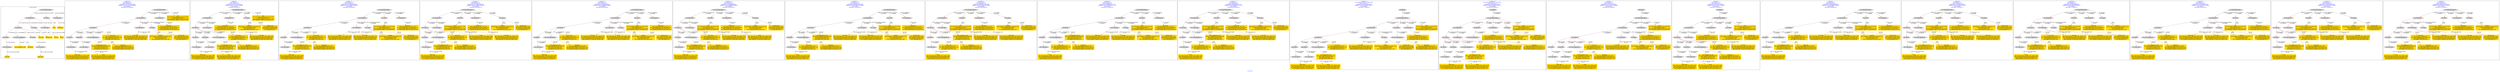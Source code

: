 digraph n0 {
fontcolor="blue"
remincross="true"
label="s01-cb.csv"
subgraph cluster_0 {
label="1-correct model"
n2[style="filled",color="white",fillcolor="lightgray",label="E12_Production1"];
n3[style="filled",color="white",fillcolor="lightgray",label="E21_Person1"];
n4[style="filled",color="white",fillcolor="lightgray",label="E55_Type1"];
n5[style="filled",color="white",fillcolor="lightgray",label="E52_Time-Span3"];
n6[style="filled",color="white",fillcolor="lightgray",label="E69_Death1"];
n7[style="filled",color="white",fillcolor="lightgray",label="E82_Actor_Appellation1"];
n8[style="filled",color="white",fillcolor="lightgray",label="E67_Birth1"];
n9[shape="plaintext",style="filled",fillcolor="gold",label="Actor_URI"];
n10[style="filled",color="white",fillcolor="lightgray",label="E22_Man-Made_Object1"];
n11[style="filled",color="white",fillcolor="lightgray",label="E35_Title1"];
n12[style="filled",color="white",fillcolor="lightgray",label="E54_Dimension1"];
n13[shape="plaintext",style="filled",fillcolor="gold",label="Title"];
n14[style="filled",color="white",fillcolor="lightgray",label="E52_Time-Span1"];
n15[shape="plaintext",style="filled",fillcolor="gold",label="Begin Date"];
n16[style="filled",color="white",fillcolor="lightgray",label="E52_Time-Span2"];
n17[shape="plaintext",style="filled",fillcolor="gold",label="End Date"];
n18[shape="plaintext",style="filled",fillcolor="gold",label="Dated"];
n19[shape="plaintext",style="filled",fillcolor="gold",label="Dimensions"];
n20[shape="plaintext",style="filled",fillcolor="gold",label="Medium_URI"];
n21[shape="plaintext",style="filled",fillcolor="gold",label="Medium"];
n22[shape="plaintext",style="filled",fillcolor="gold",label="Artist_Appellation_URI"];
n23[shape="plaintext",style="filled",fillcolor="gold",label="Attribution"];
}
subgraph cluster_1 {
label="candidate 0\nlink coherence:1.0\nnode coherence:1.0\nconfidence:0.4411441601349053\nmapping score:0.5137147200449684\ncost:19.99833\n-precision:0.85-recall:0.81"
n25[style="filled",color="white",fillcolor="lightgray",label="E12_Production1"];
n26[style="filled",color="white",fillcolor="lightgray",label="E21_Person1"];
n27[style="filled",color="white",fillcolor="lightgray",label="E52_Time-Span2"];
n28[style="filled",color="white",fillcolor="lightgray",label="E55_Type1"];
n29[style="filled",color="white",fillcolor="lightgray",label="E67_Birth1"];
n30[style="filled",color="white",fillcolor="lightgray",label="E69_Death1"];
n31[style="filled",color="white",fillcolor="lightgray",label="E82_Actor_Appellation1"];
n32[style="filled",color="white",fillcolor="lightgray",label="E22_Man-Made_Object1"];
n33[style="filled",color="white",fillcolor="lightgray",label="E54_Dimension1"];
n34[style="filled",color="white",fillcolor="lightgray",label="E52_Time-Span1"];
n35[style="filled",color="white",fillcolor="lightgray",label="E52_Time-Span3"];
n36[shape="plaintext",style="filled",fillcolor="gold",label="Dated\n[E52_Time-Span,P82_at_some_time_within,0.449]\n[E52_Time-Span,P82a_begin_of_the_begin,0.256]\n[E52_Time-Span,P82b_end_of_the_end,0.194]\n[E69_Death,P82_at_some_time_within,0.101]"];
n37[shape="plaintext",style="filled",fillcolor="gold",label="Title\n[E22_Man-Made_Object,P3_has_note,0.283]\n[E35_Title,label,0.265]\n[E73_Information_Object,P3_has_note,0.243]\n[E33_Linguistic_Object,P3_has_note,0.209]"];
n38[shape="plaintext",style="filled",fillcolor="gold",label="Actor_URI\n[E21_Person,classLink,0.427]\n[E82_Actor_Appellation,classLink,0.358]\n[E39_Actor,classLink,0.171]\n[E30_Right,P3_has_note,0.043]"];
n39[shape="plaintext",style="filled",fillcolor="gold",label="End Date\n[E52_Time-Span,P82_at_some_time_within,0.337]\n[E52_Time-Span,P82a_begin_of_the_begin,0.313]\n[E52_Time-Span,P82b_end_of_the_end,0.294]\n[E69_Death,P82_at_some_time_within,0.056]"];
n40[shape="plaintext",style="filled",fillcolor="gold",label="Artist_Appellation_URI\n[E82_Actor_Appellation,classLink,0.59]\n[E21_Person,classLink,0.375]\n[E39_Actor,classLink,0.027]\n[E30_Right,P3_has_note,0.007]"];
n41[shape="plaintext",style="filled",fillcolor="gold",label="Begin Date\n[E52_Time-Span,P82_at_some_time_within,0.386]\n[E52_Time-Span,P82b_end_of_the_end,0.291]\n[E52_Time-Span,P82a_begin_of_the_begin,0.265]\n[E33_Linguistic_Object,P3_has_note,0.058]"];
n42[shape="plaintext",style="filled",fillcolor="gold",label="Dimensions\n[E54_Dimension,P3_has_note,0.81]\n[E22_Man-Made_Object,P3_has_note,0.081]\n[E34_Inscription,P3_has_note,0.055]\n[E73_Information_Object,P3_has_note,0.054]"];
n43[shape="plaintext",style="filled",fillcolor="gold",label="Medium\n[E29_Design_or_Procedure,P3_has_note,0.311]\n[E57_Material,label,0.269]\n[E55_Type,label,0.262]\n[E12_Production,P3_has_note,0.158]"];
n44[shape="plaintext",style="filled",fillcolor="gold",label="Medium_URI\n[E55_Type,classLink,0.418]\n[E57_Material,classLink,0.368]\n[E74_Group,classLink,0.187]\n[E55_Type,label,0.027]"];
n45[shape="plaintext",style="filled",fillcolor="gold",label="Attribution\n[E82_Actor_Appellation,label,0.449]\n[E22_Man-Made_Object,P3_has_note,0.221]\n[E73_Information_Object,P3_has_note,0.178]\n[E33_Linguistic_Object,P3_has_note,0.152]"];
}
subgraph cluster_2 {
label="candidate 1\nlink coherence:1.0\nnode coherence:1.0\nconfidence:0.4411441601349053\nmapping score:0.5137147200449684\ncost:19.99838\n-precision:0.8-recall:0.76"
n47[style="filled",color="white",fillcolor="lightgray",label="E12_Production1"];
n48[style="filled",color="white",fillcolor="lightgray",label="E21_Person1"];
n49[style="filled",color="white",fillcolor="lightgray",label="E52_Time-Span2"];
n50[style="filled",color="white",fillcolor="lightgray",label="E67_Birth1"];
n51[style="filled",color="white",fillcolor="lightgray",label="E69_Death1"];
n52[style="filled",color="white",fillcolor="lightgray",label="E82_Actor_Appellation1"];
n53[style="filled",color="white",fillcolor="lightgray",label="E22_Man-Made_Object1"];
n54[style="filled",color="white",fillcolor="lightgray",label="E54_Dimension1"];
n55[style="filled",color="white",fillcolor="lightgray",label="E55_Type2"];
n56[style="filled",color="white",fillcolor="lightgray",label="E52_Time-Span1"];
n57[style="filled",color="white",fillcolor="lightgray",label="E52_Time-Span3"];
n58[shape="plaintext",style="filled",fillcolor="gold",label="Medium\n[E29_Design_or_Procedure,P3_has_note,0.311]\n[E57_Material,label,0.269]\n[E55_Type,label,0.262]\n[E12_Production,P3_has_note,0.158]"];
n59[shape="plaintext",style="filled",fillcolor="gold",label="Dated\n[E52_Time-Span,P82_at_some_time_within,0.449]\n[E52_Time-Span,P82a_begin_of_the_begin,0.256]\n[E52_Time-Span,P82b_end_of_the_end,0.194]\n[E69_Death,P82_at_some_time_within,0.101]"];
n60[shape="plaintext",style="filled",fillcolor="gold",label="Title\n[E22_Man-Made_Object,P3_has_note,0.283]\n[E35_Title,label,0.265]\n[E73_Information_Object,P3_has_note,0.243]\n[E33_Linguistic_Object,P3_has_note,0.209]"];
n61[shape="plaintext",style="filled",fillcolor="gold",label="Actor_URI\n[E21_Person,classLink,0.427]\n[E82_Actor_Appellation,classLink,0.358]\n[E39_Actor,classLink,0.171]\n[E30_Right,P3_has_note,0.043]"];
n62[shape="plaintext",style="filled",fillcolor="gold",label="End Date\n[E52_Time-Span,P82_at_some_time_within,0.337]\n[E52_Time-Span,P82a_begin_of_the_begin,0.313]\n[E52_Time-Span,P82b_end_of_the_end,0.294]\n[E69_Death,P82_at_some_time_within,0.056]"];
n63[shape="plaintext",style="filled",fillcolor="gold",label="Artist_Appellation_URI\n[E82_Actor_Appellation,classLink,0.59]\n[E21_Person,classLink,0.375]\n[E39_Actor,classLink,0.027]\n[E30_Right,P3_has_note,0.007]"];
n64[shape="plaintext",style="filled",fillcolor="gold",label="Begin Date\n[E52_Time-Span,P82_at_some_time_within,0.386]\n[E52_Time-Span,P82b_end_of_the_end,0.291]\n[E52_Time-Span,P82a_begin_of_the_begin,0.265]\n[E33_Linguistic_Object,P3_has_note,0.058]"];
n65[shape="plaintext",style="filled",fillcolor="gold",label="Dimensions\n[E54_Dimension,P3_has_note,0.81]\n[E22_Man-Made_Object,P3_has_note,0.081]\n[E34_Inscription,P3_has_note,0.055]\n[E73_Information_Object,P3_has_note,0.054]"];
n66[shape="plaintext",style="filled",fillcolor="gold",label="Medium_URI\n[E55_Type,classLink,0.418]\n[E57_Material,classLink,0.368]\n[E74_Group,classLink,0.187]\n[E55_Type,label,0.027]"];
n67[shape="plaintext",style="filled",fillcolor="gold",label="Attribution\n[E82_Actor_Appellation,label,0.449]\n[E22_Man-Made_Object,P3_has_note,0.221]\n[E73_Information_Object,P3_has_note,0.178]\n[E33_Linguistic_Object,P3_has_note,0.152]"];
}
subgraph cluster_3 {
label="candidate 10\nlink coherence:1.0\nnode coherence:1.0\nconfidence:0.41572485676983534\nmapping score:0.5219082855899451\ncost:18.9984\n-precision:0.89-recall:0.81"
n69[style="filled",color="white",fillcolor="lightgray",label="E12_Production1"];
n70[style="filled",color="white",fillcolor="lightgray",label="E21_Person1"];
n71[style="filled",color="white",fillcolor="lightgray",label="E52_Time-Span2"];
n72[style="filled",color="white",fillcolor="lightgray",label="E55_Type1"];
n73[style="filled",color="white",fillcolor="lightgray",label="E67_Birth1"];
n74[style="filled",color="white",fillcolor="lightgray",label="E82_Actor_Appellation1"];
n75[style="filled",color="white",fillcolor="lightgray",label="E22_Man-Made_Object1"];
n76[style="filled",color="white",fillcolor="lightgray",label="E35_Title1"];
n77[style="filled",color="white",fillcolor="lightgray",label="E54_Dimension1"];
n78[style="filled",color="white",fillcolor="lightgray",label="E52_Time-Span1"];
n79[shape="plaintext",style="filled",fillcolor="gold",label="Dated\n[E52_Time-Span,P82_at_some_time_within,0.449]\n[E52_Time-Span,P82a_begin_of_the_begin,0.256]\n[E52_Time-Span,P82b_end_of_the_end,0.194]\n[E69_Death,P82_at_some_time_within,0.101]"];
n80[shape="plaintext",style="filled",fillcolor="gold",label="Title\n[E22_Man-Made_Object,P3_has_note,0.283]\n[E35_Title,label,0.265]\n[E73_Information_Object,P3_has_note,0.243]\n[E33_Linguistic_Object,P3_has_note,0.209]"];
n81[shape="plaintext",style="filled",fillcolor="gold",label="End Date\n[E52_Time-Span,P82_at_some_time_within,0.337]\n[E52_Time-Span,P82a_begin_of_the_begin,0.313]\n[E52_Time-Span,P82b_end_of_the_end,0.294]\n[E69_Death,P82_at_some_time_within,0.056]"];
n82[shape="plaintext",style="filled",fillcolor="gold",label="Actor_URI\n[E21_Person,classLink,0.427]\n[E82_Actor_Appellation,classLink,0.358]\n[E39_Actor,classLink,0.171]\n[E30_Right,P3_has_note,0.043]"];
n83[shape="plaintext",style="filled",fillcolor="gold",label="Artist_Appellation_URI\n[E82_Actor_Appellation,classLink,0.59]\n[E21_Person,classLink,0.375]\n[E39_Actor,classLink,0.027]\n[E30_Right,P3_has_note,0.007]"];
n84[shape="plaintext",style="filled",fillcolor="gold",label="Begin Date\n[E52_Time-Span,P82_at_some_time_within,0.386]\n[E52_Time-Span,P82b_end_of_the_end,0.291]\n[E52_Time-Span,P82a_begin_of_the_begin,0.265]\n[E33_Linguistic_Object,P3_has_note,0.058]"];
n85[shape="plaintext",style="filled",fillcolor="gold",label="Dimensions\n[E54_Dimension,P3_has_note,0.81]\n[E22_Man-Made_Object,P3_has_note,0.081]\n[E34_Inscription,P3_has_note,0.055]\n[E73_Information_Object,P3_has_note,0.054]"];
n86[shape="plaintext",style="filled",fillcolor="gold",label="Medium\n[E29_Design_or_Procedure,P3_has_note,0.311]\n[E57_Material,label,0.269]\n[E55_Type,label,0.262]\n[E12_Production,P3_has_note,0.158]"];
n87[shape="plaintext",style="filled",fillcolor="gold",label="Medium_URI\n[E55_Type,classLink,0.418]\n[E57_Material,classLink,0.368]\n[E74_Group,classLink,0.187]\n[E55_Type,label,0.027]"];
n88[shape="plaintext",style="filled",fillcolor="gold",label="Attribution\n[E82_Actor_Appellation,label,0.449]\n[E22_Man-Made_Object,P3_has_note,0.221]\n[E73_Information_Object,P3_has_note,0.178]\n[E33_Linguistic_Object,P3_has_note,0.152]"];
}
subgraph cluster_4 {
label="candidate 11\nlink coherence:1.0\nnode coherence:1.0\nconfidence:0.41572485676983534\nmapping score:0.5219082855899451\ncost:18.99845\n-precision:0.84-recall:0.76"
n90[style="filled",color="white",fillcolor="lightgray",label="E12_Production1"];
n91[style="filled",color="white",fillcolor="lightgray",label="E21_Person1"];
n92[style="filled",color="white",fillcolor="lightgray",label="E52_Time-Span2"];
n93[style="filled",color="white",fillcolor="lightgray",label="E67_Birth1"];
n94[style="filled",color="white",fillcolor="lightgray",label="E82_Actor_Appellation1"];
n95[style="filled",color="white",fillcolor="lightgray",label="E22_Man-Made_Object1"];
n96[style="filled",color="white",fillcolor="lightgray",label="E35_Title1"];
n97[style="filled",color="white",fillcolor="lightgray",label="E54_Dimension1"];
n98[style="filled",color="white",fillcolor="lightgray",label="E55_Type2"];
n99[style="filled",color="white",fillcolor="lightgray",label="E52_Time-Span1"];
n100[shape="plaintext",style="filled",fillcolor="gold",label="Dated\n[E52_Time-Span,P82_at_some_time_within,0.449]\n[E52_Time-Span,P82a_begin_of_the_begin,0.256]\n[E52_Time-Span,P82b_end_of_the_end,0.194]\n[E69_Death,P82_at_some_time_within,0.101]"];
n101[shape="plaintext",style="filled",fillcolor="gold",label="Medium\n[E29_Design_or_Procedure,P3_has_note,0.311]\n[E57_Material,label,0.269]\n[E55_Type,label,0.262]\n[E12_Production,P3_has_note,0.158]"];
n102[shape="plaintext",style="filled",fillcolor="gold",label="Title\n[E22_Man-Made_Object,P3_has_note,0.283]\n[E35_Title,label,0.265]\n[E73_Information_Object,P3_has_note,0.243]\n[E33_Linguistic_Object,P3_has_note,0.209]"];
n103[shape="plaintext",style="filled",fillcolor="gold",label="End Date\n[E52_Time-Span,P82_at_some_time_within,0.337]\n[E52_Time-Span,P82a_begin_of_the_begin,0.313]\n[E52_Time-Span,P82b_end_of_the_end,0.294]\n[E69_Death,P82_at_some_time_within,0.056]"];
n104[shape="plaintext",style="filled",fillcolor="gold",label="Actor_URI\n[E21_Person,classLink,0.427]\n[E82_Actor_Appellation,classLink,0.358]\n[E39_Actor,classLink,0.171]\n[E30_Right,P3_has_note,0.043]"];
n105[shape="plaintext",style="filled",fillcolor="gold",label="Artist_Appellation_URI\n[E82_Actor_Appellation,classLink,0.59]\n[E21_Person,classLink,0.375]\n[E39_Actor,classLink,0.027]\n[E30_Right,P3_has_note,0.007]"];
n106[shape="plaintext",style="filled",fillcolor="gold",label="Begin Date\n[E52_Time-Span,P82_at_some_time_within,0.386]\n[E52_Time-Span,P82b_end_of_the_end,0.291]\n[E52_Time-Span,P82a_begin_of_the_begin,0.265]\n[E33_Linguistic_Object,P3_has_note,0.058]"];
n107[shape="plaintext",style="filled",fillcolor="gold",label="Dimensions\n[E54_Dimension,P3_has_note,0.81]\n[E22_Man-Made_Object,P3_has_note,0.081]\n[E34_Inscription,P3_has_note,0.055]\n[E73_Information_Object,P3_has_note,0.054]"];
n108[shape="plaintext",style="filled",fillcolor="gold",label="Medium_URI\n[E55_Type,classLink,0.418]\n[E57_Material,classLink,0.368]\n[E74_Group,classLink,0.187]\n[E55_Type,label,0.027]"];
n109[shape="plaintext",style="filled",fillcolor="gold",label="Attribution\n[E82_Actor_Appellation,label,0.449]\n[E22_Man-Made_Object,P3_has_note,0.221]\n[E73_Information_Object,P3_has_note,0.178]\n[E33_Linguistic_Object,P3_has_note,0.152]"];
}
subgraph cluster_5 {
label="candidate 12\nlink coherence:1.0\nnode coherence:1.0\nconfidence:0.411448664589816\nmapping score:0.5204828881966054\ncost:18.9984\n-precision:0.89-recall:0.81"
n111[style="filled",color="white",fillcolor="lightgray",label="E12_Production1"];
n112[style="filled",color="white",fillcolor="lightgray",label="E21_Person1"];
n113[style="filled",color="white",fillcolor="lightgray",label="E52_Time-Span2"];
n114[style="filled",color="white",fillcolor="lightgray",label="E55_Type1"];
n115[style="filled",color="white",fillcolor="lightgray",label="E67_Birth1"];
n116[style="filled",color="white",fillcolor="lightgray",label="E82_Actor_Appellation1"];
n117[style="filled",color="white",fillcolor="lightgray",label="E22_Man-Made_Object1"];
n118[style="filled",color="white",fillcolor="lightgray",label="E35_Title1"];
n119[style="filled",color="white",fillcolor="lightgray",label="E54_Dimension1"];
n120[style="filled",color="white",fillcolor="lightgray",label="E52_Time-Span1"];
n121[shape="plaintext",style="filled",fillcolor="gold",label="End Date\n[E52_Time-Span,P82_at_some_time_within,0.337]\n[E52_Time-Span,P82a_begin_of_the_begin,0.313]\n[E52_Time-Span,P82b_end_of_the_end,0.294]\n[E69_Death,P82_at_some_time_within,0.056]"];
n122[shape="plaintext",style="filled",fillcolor="gold",label="Title\n[E22_Man-Made_Object,P3_has_note,0.283]\n[E35_Title,label,0.265]\n[E73_Information_Object,P3_has_note,0.243]\n[E33_Linguistic_Object,P3_has_note,0.209]"];
n123[shape="plaintext",style="filled",fillcolor="gold",label="Dated\n[E52_Time-Span,P82_at_some_time_within,0.449]\n[E52_Time-Span,P82a_begin_of_the_begin,0.256]\n[E52_Time-Span,P82b_end_of_the_end,0.194]\n[E69_Death,P82_at_some_time_within,0.101]"];
n124[shape="plaintext",style="filled",fillcolor="gold",label="Actor_URI\n[E21_Person,classLink,0.427]\n[E82_Actor_Appellation,classLink,0.358]\n[E39_Actor,classLink,0.171]\n[E30_Right,P3_has_note,0.043]"];
n125[shape="plaintext",style="filled",fillcolor="gold",label="Artist_Appellation_URI\n[E82_Actor_Appellation,classLink,0.59]\n[E21_Person,classLink,0.375]\n[E39_Actor,classLink,0.027]\n[E30_Right,P3_has_note,0.007]"];
n126[shape="plaintext",style="filled",fillcolor="gold",label="Begin Date\n[E52_Time-Span,P82_at_some_time_within,0.386]\n[E52_Time-Span,P82b_end_of_the_end,0.291]\n[E52_Time-Span,P82a_begin_of_the_begin,0.265]\n[E33_Linguistic_Object,P3_has_note,0.058]"];
n127[shape="plaintext",style="filled",fillcolor="gold",label="Dimensions\n[E54_Dimension,P3_has_note,0.81]\n[E22_Man-Made_Object,P3_has_note,0.081]\n[E34_Inscription,P3_has_note,0.055]\n[E73_Information_Object,P3_has_note,0.054]"];
n128[shape="plaintext",style="filled",fillcolor="gold",label="Medium\n[E29_Design_or_Procedure,P3_has_note,0.311]\n[E57_Material,label,0.269]\n[E55_Type,label,0.262]\n[E12_Production,P3_has_note,0.158]"];
n129[shape="plaintext",style="filled",fillcolor="gold",label="Medium_URI\n[E55_Type,classLink,0.418]\n[E57_Material,classLink,0.368]\n[E74_Group,classLink,0.187]\n[E55_Type,label,0.027]"];
n130[shape="plaintext",style="filled",fillcolor="gold",label="Attribution\n[E82_Actor_Appellation,label,0.449]\n[E22_Man-Made_Object,P3_has_note,0.221]\n[E73_Information_Object,P3_has_note,0.178]\n[E33_Linguistic_Object,P3_has_note,0.152]"];
}
subgraph cluster_6 {
label="candidate 13\nlink coherence:1.0\nnode coherence:1.0\nconfidence:0.411448664589816\nmapping score:0.5204828881966054\ncost:18.99845\n-precision:0.84-recall:0.76"
n132[style="filled",color="white",fillcolor="lightgray",label="E12_Production1"];
n133[style="filled",color="white",fillcolor="lightgray",label="E21_Person1"];
n134[style="filled",color="white",fillcolor="lightgray",label="E52_Time-Span2"];
n135[style="filled",color="white",fillcolor="lightgray",label="E67_Birth1"];
n136[style="filled",color="white",fillcolor="lightgray",label="E82_Actor_Appellation1"];
n137[style="filled",color="white",fillcolor="lightgray",label="E22_Man-Made_Object1"];
n138[style="filled",color="white",fillcolor="lightgray",label="E35_Title1"];
n139[style="filled",color="white",fillcolor="lightgray",label="E54_Dimension1"];
n140[style="filled",color="white",fillcolor="lightgray",label="E55_Type2"];
n141[style="filled",color="white",fillcolor="lightgray",label="E52_Time-Span1"];
n142[shape="plaintext",style="filled",fillcolor="gold",label="End Date\n[E52_Time-Span,P82_at_some_time_within,0.337]\n[E52_Time-Span,P82a_begin_of_the_begin,0.313]\n[E52_Time-Span,P82b_end_of_the_end,0.294]\n[E69_Death,P82_at_some_time_within,0.056]"];
n143[shape="plaintext",style="filled",fillcolor="gold",label="Medium\n[E29_Design_or_Procedure,P3_has_note,0.311]\n[E57_Material,label,0.269]\n[E55_Type,label,0.262]\n[E12_Production,P3_has_note,0.158]"];
n144[shape="plaintext",style="filled",fillcolor="gold",label="Title\n[E22_Man-Made_Object,P3_has_note,0.283]\n[E35_Title,label,0.265]\n[E73_Information_Object,P3_has_note,0.243]\n[E33_Linguistic_Object,P3_has_note,0.209]"];
n145[shape="plaintext",style="filled",fillcolor="gold",label="Dated\n[E52_Time-Span,P82_at_some_time_within,0.449]\n[E52_Time-Span,P82a_begin_of_the_begin,0.256]\n[E52_Time-Span,P82b_end_of_the_end,0.194]\n[E69_Death,P82_at_some_time_within,0.101]"];
n146[shape="plaintext",style="filled",fillcolor="gold",label="Actor_URI\n[E21_Person,classLink,0.427]\n[E82_Actor_Appellation,classLink,0.358]\n[E39_Actor,classLink,0.171]\n[E30_Right,P3_has_note,0.043]"];
n147[shape="plaintext",style="filled",fillcolor="gold",label="Artist_Appellation_URI\n[E82_Actor_Appellation,classLink,0.59]\n[E21_Person,classLink,0.375]\n[E39_Actor,classLink,0.027]\n[E30_Right,P3_has_note,0.007]"];
n148[shape="plaintext",style="filled",fillcolor="gold",label="Begin Date\n[E52_Time-Span,P82_at_some_time_within,0.386]\n[E52_Time-Span,P82b_end_of_the_end,0.291]\n[E52_Time-Span,P82a_begin_of_the_begin,0.265]\n[E33_Linguistic_Object,P3_has_note,0.058]"];
n149[shape="plaintext",style="filled",fillcolor="gold",label="Dimensions\n[E54_Dimension,P3_has_note,0.81]\n[E22_Man-Made_Object,P3_has_note,0.081]\n[E34_Inscription,P3_has_note,0.055]\n[E73_Information_Object,P3_has_note,0.054]"];
n150[shape="plaintext",style="filled",fillcolor="gold",label="Medium_URI\n[E55_Type,classLink,0.418]\n[E57_Material,classLink,0.368]\n[E74_Group,classLink,0.187]\n[E55_Type,label,0.027]"];
n151[shape="plaintext",style="filled",fillcolor="gold",label="Attribution\n[E82_Actor_Appellation,label,0.449]\n[E22_Man-Made_Object,P3_has_note,0.221]\n[E73_Information_Object,P3_has_note,0.178]\n[E33_Linguistic_Object,P3_has_note,0.152]"];
}
subgraph cluster_7 {
label="candidate 14\nlink coherence:1.0\nnode coherence:1.0\nconfidence:0.39903004770441886\nmapping score:0.5163433492348063\ncost:18.9984\n-precision:0.74-recall:0.67"
n153[style="filled",color="white",fillcolor="lightgray",label="E12_Production1"];
n154[style="filled",color="white",fillcolor="lightgray",label="E21_Person1"];
n155[style="filled",color="white",fillcolor="lightgray",label="E52_Time-Span2"];
n156[style="filled",color="white",fillcolor="lightgray",label="E55_Type1"];
n157[style="filled",color="white",fillcolor="lightgray",label="E67_Birth1"];
n158[style="filled",color="white",fillcolor="lightgray",label="E82_Actor_Appellation1"];
n159[style="filled",color="white",fillcolor="lightgray",label="E22_Man-Made_Object1"];
n160[style="filled",color="white",fillcolor="lightgray",label="E35_Title1"];
n161[style="filled",color="white",fillcolor="lightgray",label="E54_Dimension1"];
n162[style="filled",color="white",fillcolor="lightgray",label="E52_Time-Span1"];
n163[shape="plaintext",style="filled",fillcolor="gold",label="End Date\n[E52_Time-Span,P82_at_some_time_within,0.337]\n[E52_Time-Span,P82a_begin_of_the_begin,0.313]\n[E52_Time-Span,P82b_end_of_the_end,0.294]\n[E69_Death,P82_at_some_time_within,0.056]"];
n164[shape="plaintext",style="filled",fillcolor="gold",label="Title\n[E22_Man-Made_Object,P3_has_note,0.283]\n[E35_Title,label,0.265]\n[E73_Information_Object,P3_has_note,0.243]\n[E33_Linguistic_Object,P3_has_note,0.209]"];
n165[shape="plaintext",style="filled",fillcolor="gold",label="Begin Date\n[E52_Time-Span,P82_at_some_time_within,0.386]\n[E52_Time-Span,P82b_end_of_the_end,0.291]\n[E52_Time-Span,P82a_begin_of_the_begin,0.265]\n[E33_Linguistic_Object,P3_has_note,0.058]"];
n166[shape="plaintext",style="filled",fillcolor="gold",label="Artist_Appellation_URI\n[E82_Actor_Appellation,classLink,0.59]\n[E21_Person,classLink,0.375]\n[E39_Actor,classLink,0.027]\n[E30_Right,P3_has_note,0.007]"];
n167[shape="plaintext",style="filled",fillcolor="gold",label="Actor_URI\n[E21_Person,classLink,0.427]\n[E82_Actor_Appellation,classLink,0.358]\n[E39_Actor,classLink,0.171]\n[E30_Right,P3_has_note,0.043]"];
n168[shape="plaintext",style="filled",fillcolor="gold",label="Dated\n[E52_Time-Span,P82_at_some_time_within,0.449]\n[E52_Time-Span,P82a_begin_of_the_begin,0.256]\n[E52_Time-Span,P82b_end_of_the_end,0.194]\n[E69_Death,P82_at_some_time_within,0.101]"];
n169[shape="plaintext",style="filled",fillcolor="gold",label="Dimensions\n[E54_Dimension,P3_has_note,0.81]\n[E22_Man-Made_Object,P3_has_note,0.081]\n[E34_Inscription,P3_has_note,0.055]\n[E73_Information_Object,P3_has_note,0.054]"];
n170[shape="plaintext",style="filled",fillcolor="gold",label="Medium\n[E29_Design_or_Procedure,P3_has_note,0.311]\n[E57_Material,label,0.269]\n[E55_Type,label,0.262]\n[E12_Production,P3_has_note,0.158]"];
n171[shape="plaintext",style="filled",fillcolor="gold",label="Medium_URI\n[E55_Type,classLink,0.418]\n[E57_Material,classLink,0.368]\n[E74_Group,classLink,0.187]\n[E55_Type,label,0.027]"];
n172[shape="plaintext",style="filled",fillcolor="gold",label="Attribution\n[E82_Actor_Appellation,label,0.449]\n[E22_Man-Made_Object,P3_has_note,0.221]\n[E73_Information_Object,P3_has_note,0.178]\n[E33_Linguistic_Object,P3_has_note,0.152]"];
}
subgraph cluster_8 {
label="candidate 15\nlink coherence:1.0\nnode coherence:1.0\nconfidence:0.39903004770441886\nmapping score:0.5163433492348063\ncost:18.99845\n-precision:0.68-recall:0.62"
n174[style="filled",color="white",fillcolor="lightgray",label="E12_Production1"];
n175[style="filled",color="white",fillcolor="lightgray",label="E21_Person1"];
n176[style="filled",color="white",fillcolor="lightgray",label="E52_Time-Span2"];
n177[style="filled",color="white",fillcolor="lightgray",label="E67_Birth1"];
n178[style="filled",color="white",fillcolor="lightgray",label="E82_Actor_Appellation1"];
n179[style="filled",color="white",fillcolor="lightgray",label="E22_Man-Made_Object1"];
n180[style="filled",color="white",fillcolor="lightgray",label="E35_Title1"];
n181[style="filled",color="white",fillcolor="lightgray",label="E54_Dimension1"];
n182[style="filled",color="white",fillcolor="lightgray",label="E55_Type2"];
n183[style="filled",color="white",fillcolor="lightgray",label="E52_Time-Span1"];
n184[shape="plaintext",style="filled",fillcolor="gold",label="End Date\n[E52_Time-Span,P82_at_some_time_within,0.337]\n[E52_Time-Span,P82a_begin_of_the_begin,0.313]\n[E52_Time-Span,P82b_end_of_the_end,0.294]\n[E69_Death,P82_at_some_time_within,0.056]"];
n185[shape="plaintext",style="filled",fillcolor="gold",label="Medium\n[E29_Design_or_Procedure,P3_has_note,0.311]\n[E57_Material,label,0.269]\n[E55_Type,label,0.262]\n[E12_Production,P3_has_note,0.158]"];
n186[shape="plaintext",style="filled",fillcolor="gold",label="Title\n[E22_Man-Made_Object,P3_has_note,0.283]\n[E35_Title,label,0.265]\n[E73_Information_Object,P3_has_note,0.243]\n[E33_Linguistic_Object,P3_has_note,0.209]"];
n187[shape="plaintext",style="filled",fillcolor="gold",label="Begin Date\n[E52_Time-Span,P82_at_some_time_within,0.386]\n[E52_Time-Span,P82b_end_of_the_end,0.291]\n[E52_Time-Span,P82a_begin_of_the_begin,0.265]\n[E33_Linguistic_Object,P3_has_note,0.058]"];
n188[shape="plaintext",style="filled",fillcolor="gold",label="Artist_Appellation_URI\n[E82_Actor_Appellation,classLink,0.59]\n[E21_Person,classLink,0.375]\n[E39_Actor,classLink,0.027]\n[E30_Right,P3_has_note,0.007]"];
n189[shape="plaintext",style="filled",fillcolor="gold",label="Actor_URI\n[E21_Person,classLink,0.427]\n[E82_Actor_Appellation,classLink,0.358]\n[E39_Actor,classLink,0.171]\n[E30_Right,P3_has_note,0.043]"];
n190[shape="plaintext",style="filled",fillcolor="gold",label="Dated\n[E52_Time-Span,P82_at_some_time_within,0.449]\n[E52_Time-Span,P82a_begin_of_the_begin,0.256]\n[E52_Time-Span,P82b_end_of_the_end,0.194]\n[E69_Death,P82_at_some_time_within,0.101]"];
n191[shape="plaintext",style="filled",fillcolor="gold",label="Dimensions\n[E54_Dimension,P3_has_note,0.81]\n[E22_Man-Made_Object,P3_has_note,0.081]\n[E34_Inscription,P3_has_note,0.055]\n[E73_Information_Object,P3_has_note,0.054]"];
n192[shape="plaintext",style="filled",fillcolor="gold",label="Medium_URI\n[E55_Type,classLink,0.418]\n[E57_Material,classLink,0.368]\n[E74_Group,classLink,0.187]\n[E55_Type,label,0.027]"];
n193[shape="plaintext",style="filled",fillcolor="gold",label="Attribution\n[E82_Actor_Appellation,label,0.449]\n[E22_Man-Made_Object,P3_has_note,0.221]\n[E73_Information_Object,P3_has_note,0.178]\n[E33_Linguistic_Object,P3_has_note,0.152]"];
}
subgraph cluster_9 {
label="candidate 16\nlink coherence:1.0\nnode coherence:1.0\nconfidence:0.3944988634321119\nmapping score:0.5148329544773705\ncost:18.9984\n-precision:0.74-recall:0.67"
n195[style="filled",color="white",fillcolor="lightgray",label="E12_Production1"];
n196[style="filled",color="white",fillcolor="lightgray",label="E21_Person1"];
n197[style="filled",color="white",fillcolor="lightgray",label="E52_Time-Span2"];
n198[style="filled",color="white",fillcolor="lightgray",label="E55_Type1"];
n199[style="filled",color="white",fillcolor="lightgray",label="E67_Birth1"];
n200[style="filled",color="white",fillcolor="lightgray",label="E82_Actor_Appellation1"];
n201[style="filled",color="white",fillcolor="lightgray",label="E22_Man-Made_Object1"];
n202[style="filled",color="white",fillcolor="lightgray",label="E35_Title1"];
n203[style="filled",color="white",fillcolor="lightgray",label="E54_Dimension1"];
n204[style="filled",color="white",fillcolor="lightgray",label="E52_Time-Span1"];
n205[shape="plaintext",style="filled",fillcolor="gold",label="Begin Date\n[E52_Time-Span,P82_at_some_time_within,0.386]\n[E52_Time-Span,P82b_end_of_the_end,0.291]\n[E52_Time-Span,P82a_begin_of_the_begin,0.265]\n[E33_Linguistic_Object,P3_has_note,0.058]"];
n206[shape="plaintext",style="filled",fillcolor="gold",label="Title\n[E22_Man-Made_Object,P3_has_note,0.283]\n[E35_Title,label,0.265]\n[E73_Information_Object,P3_has_note,0.243]\n[E33_Linguistic_Object,P3_has_note,0.209]"];
n207[shape="plaintext",style="filled",fillcolor="gold",label="End Date\n[E52_Time-Span,P82_at_some_time_within,0.337]\n[E52_Time-Span,P82a_begin_of_the_begin,0.313]\n[E52_Time-Span,P82b_end_of_the_end,0.294]\n[E69_Death,P82_at_some_time_within,0.056]"];
n208[shape="plaintext",style="filled",fillcolor="gold",label="Artist_Appellation_URI\n[E82_Actor_Appellation,classLink,0.59]\n[E21_Person,classLink,0.375]\n[E39_Actor,classLink,0.027]\n[E30_Right,P3_has_note,0.007]"];
n209[shape="plaintext",style="filled",fillcolor="gold",label="Actor_URI\n[E21_Person,classLink,0.427]\n[E82_Actor_Appellation,classLink,0.358]\n[E39_Actor,classLink,0.171]\n[E30_Right,P3_has_note,0.043]"];
n210[shape="plaintext",style="filled",fillcolor="gold",label="Dated\n[E52_Time-Span,P82_at_some_time_within,0.449]\n[E52_Time-Span,P82a_begin_of_the_begin,0.256]\n[E52_Time-Span,P82b_end_of_the_end,0.194]\n[E69_Death,P82_at_some_time_within,0.101]"];
n211[shape="plaintext",style="filled",fillcolor="gold",label="Dimensions\n[E54_Dimension,P3_has_note,0.81]\n[E22_Man-Made_Object,P3_has_note,0.081]\n[E34_Inscription,P3_has_note,0.055]\n[E73_Information_Object,P3_has_note,0.054]"];
n212[shape="plaintext",style="filled",fillcolor="gold",label="Medium\n[E29_Design_or_Procedure,P3_has_note,0.311]\n[E57_Material,label,0.269]\n[E55_Type,label,0.262]\n[E12_Production,P3_has_note,0.158]"];
n213[shape="plaintext",style="filled",fillcolor="gold",label="Medium_URI\n[E55_Type,classLink,0.418]\n[E57_Material,classLink,0.368]\n[E74_Group,classLink,0.187]\n[E55_Type,label,0.027]"];
n214[shape="plaintext",style="filled",fillcolor="gold",label="Attribution\n[E82_Actor_Appellation,label,0.449]\n[E22_Man-Made_Object,P3_has_note,0.221]\n[E73_Information_Object,P3_has_note,0.178]\n[E33_Linguistic_Object,P3_has_note,0.152]"];
}
subgraph cluster_10 {
label="candidate 17\nlink coherence:1.0\nnode coherence:1.0\nconfidence:0.3944988634321119\nmapping score:0.5148329544773705\ncost:18.99845\n-precision:0.68-recall:0.62"
n216[style="filled",color="white",fillcolor="lightgray",label="E12_Production1"];
n217[style="filled",color="white",fillcolor="lightgray",label="E21_Person1"];
n218[style="filled",color="white",fillcolor="lightgray",label="E52_Time-Span2"];
n219[style="filled",color="white",fillcolor="lightgray",label="E67_Birth1"];
n220[style="filled",color="white",fillcolor="lightgray",label="E82_Actor_Appellation1"];
n221[style="filled",color="white",fillcolor="lightgray",label="E22_Man-Made_Object1"];
n222[style="filled",color="white",fillcolor="lightgray",label="E35_Title1"];
n223[style="filled",color="white",fillcolor="lightgray",label="E54_Dimension1"];
n224[style="filled",color="white",fillcolor="lightgray",label="E55_Type2"];
n225[style="filled",color="white",fillcolor="lightgray",label="E52_Time-Span1"];
n226[shape="plaintext",style="filled",fillcolor="gold",label="Begin Date\n[E52_Time-Span,P82_at_some_time_within,0.386]\n[E52_Time-Span,P82b_end_of_the_end,0.291]\n[E52_Time-Span,P82a_begin_of_the_begin,0.265]\n[E33_Linguistic_Object,P3_has_note,0.058]"];
n227[shape="plaintext",style="filled",fillcolor="gold",label="Medium\n[E29_Design_or_Procedure,P3_has_note,0.311]\n[E57_Material,label,0.269]\n[E55_Type,label,0.262]\n[E12_Production,P3_has_note,0.158]"];
n228[shape="plaintext",style="filled",fillcolor="gold",label="Title\n[E22_Man-Made_Object,P3_has_note,0.283]\n[E35_Title,label,0.265]\n[E73_Information_Object,P3_has_note,0.243]\n[E33_Linguistic_Object,P3_has_note,0.209]"];
n229[shape="plaintext",style="filled",fillcolor="gold",label="End Date\n[E52_Time-Span,P82_at_some_time_within,0.337]\n[E52_Time-Span,P82a_begin_of_the_begin,0.313]\n[E52_Time-Span,P82b_end_of_the_end,0.294]\n[E69_Death,P82_at_some_time_within,0.056]"];
n230[shape="plaintext",style="filled",fillcolor="gold",label="Artist_Appellation_URI\n[E82_Actor_Appellation,classLink,0.59]\n[E21_Person,classLink,0.375]\n[E39_Actor,classLink,0.027]\n[E30_Right,P3_has_note,0.007]"];
n231[shape="plaintext",style="filled",fillcolor="gold",label="Actor_URI\n[E21_Person,classLink,0.427]\n[E82_Actor_Appellation,classLink,0.358]\n[E39_Actor,classLink,0.171]\n[E30_Right,P3_has_note,0.043]"];
n232[shape="plaintext",style="filled",fillcolor="gold",label="Dated\n[E52_Time-Span,P82_at_some_time_within,0.449]\n[E52_Time-Span,P82a_begin_of_the_begin,0.256]\n[E52_Time-Span,P82b_end_of_the_end,0.194]\n[E69_Death,P82_at_some_time_within,0.101]"];
n233[shape="plaintext",style="filled",fillcolor="gold",label="Dimensions\n[E54_Dimension,P3_has_note,0.81]\n[E22_Man-Made_Object,P3_has_note,0.081]\n[E34_Inscription,P3_has_note,0.055]\n[E73_Information_Object,P3_has_note,0.054]"];
n234[shape="plaintext",style="filled",fillcolor="gold",label="Medium_URI\n[E55_Type,classLink,0.418]\n[E57_Material,classLink,0.368]\n[E74_Group,classLink,0.187]\n[E55_Type,label,0.027]"];
n235[shape="plaintext",style="filled",fillcolor="gold",label="Attribution\n[E82_Actor_Appellation,label,0.449]\n[E22_Man-Made_Object,P3_has_note,0.221]\n[E73_Information_Object,P3_has_note,0.178]\n[E33_Linguistic_Object,P3_has_note,0.152]"];
}
subgraph cluster_11 {
label="candidate 18\nlink coherence:0.9565217391304348\nnode coherence:1.0\nconfidence:0.4411441601349053\nmapping score:0.49704805337830177\ncost:22.99813\n-precision:0.7-recall:0.76"
n237[style="filled",color="white",fillcolor="lightgray",label="E12_Production1"];
n238[style="filled",color="white",fillcolor="lightgray",label="E21_Person1"];
n239[style="filled",color="white",fillcolor="lightgray",label="E52_Time-Span2"];
n240[style="filled",color="white",fillcolor="lightgray",label="E55_Type1"];
n241[style="filled",color="white",fillcolor="lightgray",label="E67_Birth1"];
n242[style="filled",color="white",fillcolor="lightgray",label="E69_Death1"];
n243[style="filled",color="white",fillcolor="lightgray",label="E82_Actor_Appellation1"];
n244[style="filled",color="white",fillcolor="lightgray",label="E21_Person2"];
n245[style="filled",color="white",fillcolor="lightgray",label="E82_Actor_Appellation2"];
n246[style="filled",color="white",fillcolor="lightgray",label="E22_Man-Made_Object1"];
n247[style="filled",color="white",fillcolor="lightgray",label="E54_Dimension1"];
n248[style="filled",color="white",fillcolor="lightgray",label="E38_Image1"];
n249[style="filled",color="white",fillcolor="lightgray",label="E52_Time-Span1"];
n250[style="filled",color="white",fillcolor="lightgray",label="E52_Time-Span3"];
n251[shape="plaintext",style="filled",fillcolor="gold",label="Dated\n[E52_Time-Span,P82_at_some_time_within,0.449]\n[E52_Time-Span,P82a_begin_of_the_begin,0.256]\n[E52_Time-Span,P82b_end_of_the_end,0.194]\n[E69_Death,P82_at_some_time_within,0.101]"];
n252[shape="plaintext",style="filled",fillcolor="gold",label="Title\n[E22_Man-Made_Object,P3_has_note,0.283]\n[E35_Title,label,0.265]\n[E73_Information_Object,P3_has_note,0.243]\n[E33_Linguistic_Object,P3_has_note,0.209]"];
n253[shape="plaintext",style="filled",fillcolor="gold",label="Actor_URI\n[E21_Person,classLink,0.427]\n[E82_Actor_Appellation,classLink,0.358]\n[E39_Actor,classLink,0.171]\n[E30_Right,P3_has_note,0.043]"];
n254[shape="plaintext",style="filled",fillcolor="gold",label="Attribution\n[E82_Actor_Appellation,label,0.449]\n[E22_Man-Made_Object,P3_has_note,0.221]\n[E73_Information_Object,P3_has_note,0.178]\n[E33_Linguistic_Object,P3_has_note,0.152]"];
n255[shape="plaintext",style="filled",fillcolor="gold",label="End Date\n[E52_Time-Span,P82_at_some_time_within,0.337]\n[E52_Time-Span,P82a_begin_of_the_begin,0.313]\n[E52_Time-Span,P82b_end_of_the_end,0.294]\n[E69_Death,P82_at_some_time_within,0.056]"];
n256[shape="plaintext",style="filled",fillcolor="gold",label="Artist_Appellation_URI\n[E82_Actor_Appellation,classLink,0.59]\n[E21_Person,classLink,0.375]\n[E39_Actor,classLink,0.027]\n[E30_Right,P3_has_note,0.007]"];
n257[shape="plaintext",style="filled",fillcolor="gold",label="Begin Date\n[E52_Time-Span,P82_at_some_time_within,0.386]\n[E52_Time-Span,P82b_end_of_the_end,0.291]\n[E52_Time-Span,P82a_begin_of_the_begin,0.265]\n[E33_Linguistic_Object,P3_has_note,0.058]"];
n258[shape="plaintext",style="filled",fillcolor="gold",label="Dimensions\n[E54_Dimension,P3_has_note,0.81]\n[E22_Man-Made_Object,P3_has_note,0.081]\n[E34_Inscription,P3_has_note,0.055]\n[E73_Information_Object,P3_has_note,0.054]"];
n259[shape="plaintext",style="filled",fillcolor="gold",label="Medium\n[E29_Design_or_Procedure,P3_has_note,0.311]\n[E57_Material,label,0.269]\n[E55_Type,label,0.262]\n[E12_Production,P3_has_note,0.158]"];
n260[shape="plaintext",style="filled",fillcolor="gold",label="Medium_URI\n[E55_Type,classLink,0.418]\n[E57_Material,classLink,0.368]\n[E74_Group,classLink,0.187]\n[E55_Type,label,0.027]"];
}
subgraph cluster_12 {
label="candidate 19\nlink coherence:0.9565217391304348\nnode coherence:1.0\nconfidence:0.4411441601349053\nmapping score:0.49704805337830177\ncost:22.99818\n-precision:0.65-recall:0.71"
n262[style="filled",color="white",fillcolor="lightgray",label="E12_Production1"];
n263[style="filled",color="white",fillcolor="lightgray",label="E21_Person1"];
n264[style="filled",color="white",fillcolor="lightgray",label="E52_Time-Span2"];
n265[style="filled",color="white",fillcolor="lightgray",label="E67_Birth1"];
n266[style="filled",color="white",fillcolor="lightgray",label="E69_Death1"];
n267[style="filled",color="white",fillcolor="lightgray",label="E82_Actor_Appellation1"];
n268[style="filled",color="white",fillcolor="lightgray",label="E21_Person2"];
n269[style="filled",color="white",fillcolor="lightgray",label="E82_Actor_Appellation2"];
n270[style="filled",color="white",fillcolor="lightgray",label="E22_Man-Made_Object1"];
n271[style="filled",color="white",fillcolor="lightgray",label="E54_Dimension1"];
n272[style="filled",color="white",fillcolor="lightgray",label="E55_Type2"];
n273[style="filled",color="white",fillcolor="lightgray",label="E38_Image1"];
n274[style="filled",color="white",fillcolor="lightgray",label="E52_Time-Span1"];
n275[style="filled",color="white",fillcolor="lightgray",label="E52_Time-Span3"];
n276[shape="plaintext",style="filled",fillcolor="gold",label="Medium\n[E29_Design_or_Procedure,P3_has_note,0.311]\n[E57_Material,label,0.269]\n[E55_Type,label,0.262]\n[E12_Production,P3_has_note,0.158]"];
n277[shape="plaintext",style="filled",fillcolor="gold",label="Dated\n[E52_Time-Span,P82_at_some_time_within,0.449]\n[E52_Time-Span,P82a_begin_of_the_begin,0.256]\n[E52_Time-Span,P82b_end_of_the_end,0.194]\n[E69_Death,P82_at_some_time_within,0.101]"];
n278[shape="plaintext",style="filled",fillcolor="gold",label="Title\n[E22_Man-Made_Object,P3_has_note,0.283]\n[E35_Title,label,0.265]\n[E73_Information_Object,P3_has_note,0.243]\n[E33_Linguistic_Object,P3_has_note,0.209]"];
n279[shape="plaintext",style="filled",fillcolor="gold",label="Actor_URI\n[E21_Person,classLink,0.427]\n[E82_Actor_Appellation,classLink,0.358]\n[E39_Actor,classLink,0.171]\n[E30_Right,P3_has_note,0.043]"];
n280[shape="plaintext",style="filled",fillcolor="gold",label="Attribution\n[E82_Actor_Appellation,label,0.449]\n[E22_Man-Made_Object,P3_has_note,0.221]\n[E73_Information_Object,P3_has_note,0.178]\n[E33_Linguistic_Object,P3_has_note,0.152]"];
n281[shape="plaintext",style="filled",fillcolor="gold",label="End Date\n[E52_Time-Span,P82_at_some_time_within,0.337]\n[E52_Time-Span,P82a_begin_of_the_begin,0.313]\n[E52_Time-Span,P82b_end_of_the_end,0.294]\n[E69_Death,P82_at_some_time_within,0.056]"];
n282[shape="plaintext",style="filled",fillcolor="gold",label="Artist_Appellation_URI\n[E82_Actor_Appellation,classLink,0.59]\n[E21_Person,classLink,0.375]\n[E39_Actor,classLink,0.027]\n[E30_Right,P3_has_note,0.007]"];
n283[shape="plaintext",style="filled",fillcolor="gold",label="Begin Date\n[E52_Time-Span,P82_at_some_time_within,0.386]\n[E52_Time-Span,P82b_end_of_the_end,0.291]\n[E52_Time-Span,P82a_begin_of_the_begin,0.265]\n[E33_Linguistic_Object,P3_has_note,0.058]"];
n284[shape="plaintext",style="filled",fillcolor="gold",label="Dimensions\n[E54_Dimension,P3_has_note,0.81]\n[E22_Man-Made_Object,P3_has_note,0.081]\n[E34_Inscription,P3_has_note,0.055]\n[E73_Information_Object,P3_has_note,0.054]"];
n285[shape="plaintext",style="filled",fillcolor="gold",label="Medium_URI\n[E55_Type,classLink,0.418]\n[E57_Material,classLink,0.368]\n[E74_Group,classLink,0.187]\n[E55_Type,label,0.027]"];
}
subgraph cluster_13 {
label="candidate 2\nlink coherence:1.0\nnode coherence:1.0\nconfidence:0.4411441601349053\nmapping score:0.5137147200449684\ncost:20.99815\n-precision:0.81-recall:0.81"
n287[style="filled",color="white",fillcolor="lightgray",label="E12_Production1"];
n288[style="filled",color="white",fillcolor="lightgray",label="E21_Person1"];
n289[style="filled",color="white",fillcolor="lightgray",label="E52_Time-Span2"];
n290[style="filled",color="white",fillcolor="lightgray",label="E55_Type1"];
n291[style="filled",color="white",fillcolor="lightgray",label="E67_Birth1"];
n292[style="filled",color="white",fillcolor="lightgray",label="E69_Death1"];
n293[style="filled",color="white",fillcolor="lightgray",label="E82_Actor_Appellation1"];
n294[style="filled",color="white",fillcolor="lightgray",label="E22_Man-Made_Object1"];
n295[style="filled",color="white",fillcolor="lightgray",label="E54_Dimension1"];
n296[style="filled",color="white",fillcolor="lightgray",label="E38_Image1"];
n297[style="filled",color="white",fillcolor="lightgray",label="E52_Time-Span1"];
n298[style="filled",color="white",fillcolor="lightgray",label="E52_Time-Span3"];
n299[shape="plaintext",style="filled",fillcolor="gold",label="Dated\n[E52_Time-Span,P82_at_some_time_within,0.449]\n[E52_Time-Span,P82a_begin_of_the_begin,0.256]\n[E52_Time-Span,P82b_end_of_the_end,0.194]\n[E69_Death,P82_at_some_time_within,0.101]"];
n300[shape="plaintext",style="filled",fillcolor="gold",label="Title\n[E22_Man-Made_Object,P3_has_note,0.283]\n[E35_Title,label,0.265]\n[E73_Information_Object,P3_has_note,0.243]\n[E33_Linguistic_Object,P3_has_note,0.209]"];
n301[shape="plaintext",style="filled",fillcolor="gold",label="Actor_URI\n[E21_Person,classLink,0.427]\n[E82_Actor_Appellation,classLink,0.358]\n[E39_Actor,classLink,0.171]\n[E30_Right,P3_has_note,0.043]"];
n302[shape="plaintext",style="filled",fillcolor="gold",label="End Date\n[E52_Time-Span,P82_at_some_time_within,0.337]\n[E52_Time-Span,P82a_begin_of_the_begin,0.313]\n[E52_Time-Span,P82b_end_of_the_end,0.294]\n[E69_Death,P82_at_some_time_within,0.056]"];
n303[shape="plaintext",style="filled",fillcolor="gold",label="Artist_Appellation_URI\n[E82_Actor_Appellation,classLink,0.59]\n[E21_Person,classLink,0.375]\n[E39_Actor,classLink,0.027]\n[E30_Right,P3_has_note,0.007]"];
n304[shape="plaintext",style="filled",fillcolor="gold",label="Begin Date\n[E52_Time-Span,P82_at_some_time_within,0.386]\n[E52_Time-Span,P82b_end_of_the_end,0.291]\n[E52_Time-Span,P82a_begin_of_the_begin,0.265]\n[E33_Linguistic_Object,P3_has_note,0.058]"];
n305[shape="plaintext",style="filled",fillcolor="gold",label="Dimensions\n[E54_Dimension,P3_has_note,0.81]\n[E22_Man-Made_Object,P3_has_note,0.081]\n[E34_Inscription,P3_has_note,0.055]\n[E73_Information_Object,P3_has_note,0.054]"];
n306[shape="plaintext",style="filled",fillcolor="gold",label="Medium\n[E29_Design_or_Procedure,P3_has_note,0.311]\n[E57_Material,label,0.269]\n[E55_Type,label,0.262]\n[E12_Production,P3_has_note,0.158]"];
n307[shape="plaintext",style="filled",fillcolor="gold",label="Medium_URI\n[E55_Type,classLink,0.418]\n[E57_Material,classLink,0.368]\n[E74_Group,classLink,0.187]\n[E55_Type,label,0.027]"];
n308[shape="plaintext",style="filled",fillcolor="gold",label="Attribution\n[E82_Actor_Appellation,label,0.449]\n[E22_Man-Made_Object,P3_has_note,0.221]\n[E73_Information_Object,P3_has_note,0.178]\n[E33_Linguistic_Object,P3_has_note,0.152]"];
}
subgraph cluster_14 {
label="candidate 3\nlink coherence:1.0\nnode coherence:1.0\nconfidence:0.4411441601349053\nmapping score:0.5137147200449684\ncost:20.9982\n-precision:0.76-recall:0.76"
n310[style="filled",color="white",fillcolor="lightgray",label="E12_Production1"];
n311[style="filled",color="white",fillcolor="lightgray",label="E21_Person1"];
n312[style="filled",color="white",fillcolor="lightgray",label="E52_Time-Span2"];
n313[style="filled",color="white",fillcolor="lightgray",label="E67_Birth1"];
n314[style="filled",color="white",fillcolor="lightgray",label="E69_Death1"];
n315[style="filled",color="white",fillcolor="lightgray",label="E82_Actor_Appellation1"];
n316[style="filled",color="white",fillcolor="lightgray",label="E22_Man-Made_Object1"];
n317[style="filled",color="white",fillcolor="lightgray",label="E54_Dimension1"];
n318[style="filled",color="white",fillcolor="lightgray",label="E55_Type2"];
n319[style="filled",color="white",fillcolor="lightgray",label="E38_Image1"];
n320[style="filled",color="white",fillcolor="lightgray",label="E52_Time-Span1"];
n321[style="filled",color="white",fillcolor="lightgray",label="E52_Time-Span3"];
n322[shape="plaintext",style="filled",fillcolor="gold",label="Medium\n[E29_Design_or_Procedure,P3_has_note,0.311]\n[E57_Material,label,0.269]\n[E55_Type,label,0.262]\n[E12_Production,P3_has_note,0.158]"];
n323[shape="plaintext",style="filled",fillcolor="gold",label="Dated\n[E52_Time-Span,P82_at_some_time_within,0.449]\n[E52_Time-Span,P82a_begin_of_the_begin,0.256]\n[E52_Time-Span,P82b_end_of_the_end,0.194]\n[E69_Death,P82_at_some_time_within,0.101]"];
n324[shape="plaintext",style="filled",fillcolor="gold",label="Title\n[E22_Man-Made_Object,P3_has_note,0.283]\n[E35_Title,label,0.265]\n[E73_Information_Object,P3_has_note,0.243]\n[E33_Linguistic_Object,P3_has_note,0.209]"];
n325[shape="plaintext",style="filled",fillcolor="gold",label="Actor_URI\n[E21_Person,classLink,0.427]\n[E82_Actor_Appellation,classLink,0.358]\n[E39_Actor,classLink,0.171]\n[E30_Right,P3_has_note,0.043]"];
n326[shape="plaintext",style="filled",fillcolor="gold",label="End Date\n[E52_Time-Span,P82_at_some_time_within,0.337]\n[E52_Time-Span,P82a_begin_of_the_begin,0.313]\n[E52_Time-Span,P82b_end_of_the_end,0.294]\n[E69_Death,P82_at_some_time_within,0.056]"];
n327[shape="plaintext",style="filled",fillcolor="gold",label="Artist_Appellation_URI\n[E82_Actor_Appellation,classLink,0.59]\n[E21_Person,classLink,0.375]\n[E39_Actor,classLink,0.027]\n[E30_Right,P3_has_note,0.007]"];
n328[shape="plaintext",style="filled",fillcolor="gold",label="Begin Date\n[E52_Time-Span,P82_at_some_time_within,0.386]\n[E52_Time-Span,P82b_end_of_the_end,0.291]\n[E52_Time-Span,P82a_begin_of_the_begin,0.265]\n[E33_Linguistic_Object,P3_has_note,0.058]"];
n329[shape="plaintext",style="filled",fillcolor="gold",label="Dimensions\n[E54_Dimension,P3_has_note,0.81]\n[E22_Man-Made_Object,P3_has_note,0.081]\n[E34_Inscription,P3_has_note,0.055]\n[E73_Information_Object,P3_has_note,0.054]"];
n330[shape="plaintext",style="filled",fillcolor="gold",label="Medium_URI\n[E55_Type,classLink,0.418]\n[E57_Material,classLink,0.368]\n[E74_Group,classLink,0.187]\n[E55_Type,label,0.027]"];
n331[shape="plaintext",style="filled",fillcolor="gold",label="Attribution\n[E82_Actor_Appellation,label,0.449]\n[E22_Man-Made_Object,P3_has_note,0.221]\n[E73_Information_Object,P3_has_note,0.178]\n[E33_Linguistic_Object,P3_has_note,0.152]"];
}
subgraph cluster_15 {
label="candidate 4\nlink coherence:1.0\nnode coherence:1.0\nconfidence:0.4273648190908461\nmapping score:0.525788273030282\ncost:18.9984\n-precision:0.84-recall:0.76"
n333[style="filled",color="white",fillcolor="lightgray",label="E12_Production1"];
n334[style="filled",color="white",fillcolor="lightgray",label="E21_Person1"];
n335[style="filled",color="white",fillcolor="lightgray",label="E52_Time-Span2"];
n336[style="filled",color="white",fillcolor="lightgray",label="E55_Type1"];
n337[style="filled",color="white",fillcolor="lightgray",label="E67_Birth1"];
n338[style="filled",color="white",fillcolor="lightgray",label="E82_Actor_Appellation1"];
n339[style="filled",color="white",fillcolor="lightgray",label="E22_Man-Made_Object1"];
n340[style="filled",color="white",fillcolor="lightgray",label="E35_Title1"];
n341[style="filled",color="white",fillcolor="lightgray",label="E54_Dimension1"];
n342[style="filled",color="white",fillcolor="lightgray",label="E52_Time-Span1"];
n343[shape="plaintext",style="filled",fillcolor="gold",label="End Date\n[E52_Time-Span,P82_at_some_time_within,0.337]\n[E52_Time-Span,P82a_begin_of_the_begin,0.313]\n[E52_Time-Span,P82b_end_of_the_end,0.294]\n[E69_Death,P82_at_some_time_within,0.056]"];
n344[shape="plaintext",style="filled",fillcolor="gold",label="Title\n[E22_Man-Made_Object,P3_has_note,0.283]\n[E35_Title,label,0.265]\n[E73_Information_Object,P3_has_note,0.243]\n[E33_Linguistic_Object,P3_has_note,0.209]"];
n345[shape="plaintext",style="filled",fillcolor="gold",label="Begin Date\n[E52_Time-Span,P82_at_some_time_within,0.386]\n[E52_Time-Span,P82b_end_of_the_end,0.291]\n[E52_Time-Span,P82a_begin_of_the_begin,0.265]\n[E33_Linguistic_Object,P3_has_note,0.058]"];
n346[shape="plaintext",style="filled",fillcolor="gold",label="Actor_URI\n[E21_Person,classLink,0.427]\n[E82_Actor_Appellation,classLink,0.358]\n[E39_Actor,classLink,0.171]\n[E30_Right,P3_has_note,0.043]"];
n347[shape="plaintext",style="filled",fillcolor="gold",label="Artist_Appellation_URI\n[E82_Actor_Appellation,classLink,0.59]\n[E21_Person,classLink,0.375]\n[E39_Actor,classLink,0.027]\n[E30_Right,P3_has_note,0.007]"];
n348[shape="plaintext",style="filled",fillcolor="gold",label="Dated\n[E52_Time-Span,P82_at_some_time_within,0.449]\n[E52_Time-Span,P82a_begin_of_the_begin,0.256]\n[E52_Time-Span,P82b_end_of_the_end,0.194]\n[E69_Death,P82_at_some_time_within,0.101]"];
n349[shape="plaintext",style="filled",fillcolor="gold",label="Dimensions\n[E54_Dimension,P3_has_note,0.81]\n[E22_Man-Made_Object,P3_has_note,0.081]\n[E34_Inscription,P3_has_note,0.055]\n[E73_Information_Object,P3_has_note,0.054]"];
n350[shape="plaintext",style="filled",fillcolor="gold",label="Medium\n[E29_Design_or_Procedure,P3_has_note,0.311]\n[E57_Material,label,0.269]\n[E55_Type,label,0.262]\n[E12_Production,P3_has_note,0.158]"];
n351[shape="plaintext",style="filled",fillcolor="gold",label="Medium_URI\n[E55_Type,classLink,0.418]\n[E57_Material,classLink,0.368]\n[E74_Group,classLink,0.187]\n[E55_Type,label,0.027]"];
n352[shape="plaintext",style="filled",fillcolor="gold",label="Attribution\n[E82_Actor_Appellation,label,0.449]\n[E22_Man-Made_Object,P3_has_note,0.221]\n[E73_Information_Object,P3_has_note,0.178]\n[E33_Linguistic_Object,P3_has_note,0.152]"];
}
subgraph cluster_16 {
label="candidate 5\nlink coherence:1.0\nnode coherence:1.0\nconfidence:0.4273648190908461\nmapping score:0.525788273030282\ncost:18.99845\n-precision:0.79-recall:0.71"
n354[style="filled",color="white",fillcolor="lightgray",label="E12_Production1"];
n355[style="filled",color="white",fillcolor="lightgray",label="E21_Person1"];
n356[style="filled",color="white",fillcolor="lightgray",label="E52_Time-Span2"];
n357[style="filled",color="white",fillcolor="lightgray",label="E67_Birth1"];
n358[style="filled",color="white",fillcolor="lightgray",label="E82_Actor_Appellation1"];
n359[style="filled",color="white",fillcolor="lightgray",label="E22_Man-Made_Object1"];
n360[style="filled",color="white",fillcolor="lightgray",label="E35_Title1"];
n361[style="filled",color="white",fillcolor="lightgray",label="E54_Dimension1"];
n362[style="filled",color="white",fillcolor="lightgray",label="E55_Type2"];
n363[style="filled",color="white",fillcolor="lightgray",label="E52_Time-Span1"];
n364[shape="plaintext",style="filled",fillcolor="gold",label="End Date\n[E52_Time-Span,P82_at_some_time_within,0.337]\n[E52_Time-Span,P82a_begin_of_the_begin,0.313]\n[E52_Time-Span,P82b_end_of_the_end,0.294]\n[E69_Death,P82_at_some_time_within,0.056]"];
n365[shape="plaintext",style="filled",fillcolor="gold",label="Medium\n[E29_Design_or_Procedure,P3_has_note,0.311]\n[E57_Material,label,0.269]\n[E55_Type,label,0.262]\n[E12_Production,P3_has_note,0.158]"];
n366[shape="plaintext",style="filled",fillcolor="gold",label="Title\n[E22_Man-Made_Object,P3_has_note,0.283]\n[E35_Title,label,0.265]\n[E73_Information_Object,P3_has_note,0.243]\n[E33_Linguistic_Object,P3_has_note,0.209]"];
n367[shape="plaintext",style="filled",fillcolor="gold",label="Begin Date\n[E52_Time-Span,P82_at_some_time_within,0.386]\n[E52_Time-Span,P82b_end_of_the_end,0.291]\n[E52_Time-Span,P82a_begin_of_the_begin,0.265]\n[E33_Linguistic_Object,P3_has_note,0.058]"];
n368[shape="plaintext",style="filled",fillcolor="gold",label="Actor_URI\n[E21_Person,classLink,0.427]\n[E82_Actor_Appellation,classLink,0.358]\n[E39_Actor,classLink,0.171]\n[E30_Right,P3_has_note,0.043]"];
n369[shape="plaintext",style="filled",fillcolor="gold",label="Artist_Appellation_URI\n[E82_Actor_Appellation,classLink,0.59]\n[E21_Person,classLink,0.375]\n[E39_Actor,classLink,0.027]\n[E30_Right,P3_has_note,0.007]"];
n370[shape="plaintext",style="filled",fillcolor="gold",label="Dated\n[E52_Time-Span,P82_at_some_time_within,0.449]\n[E52_Time-Span,P82a_begin_of_the_begin,0.256]\n[E52_Time-Span,P82b_end_of_the_end,0.194]\n[E69_Death,P82_at_some_time_within,0.101]"];
n371[shape="plaintext",style="filled",fillcolor="gold",label="Dimensions\n[E54_Dimension,P3_has_note,0.81]\n[E22_Man-Made_Object,P3_has_note,0.081]\n[E34_Inscription,P3_has_note,0.055]\n[E73_Information_Object,P3_has_note,0.054]"];
n372[shape="plaintext",style="filled",fillcolor="gold",label="Medium_URI\n[E55_Type,classLink,0.418]\n[E57_Material,classLink,0.368]\n[E74_Group,classLink,0.187]\n[E55_Type,label,0.027]"];
n373[shape="plaintext",style="filled",fillcolor="gold",label="Attribution\n[E82_Actor_Appellation,label,0.449]\n[E22_Man-Made_Object,P3_has_note,0.221]\n[E73_Information_Object,P3_has_note,0.178]\n[E33_Linguistic_Object,P3_has_note,0.152]"];
}
subgraph cluster_17 {
label="candidate 6\nlink coherence:1.0\nnode coherence:1.0\nconfidence:0.4273648190908461\nmapping score:0.5091216063636154\ncost:19.99833\n-precision:0.75-recall:0.71"
n375[style="filled",color="white",fillcolor="lightgray",label="E12_Production1"];
n376[style="filled",color="white",fillcolor="lightgray",label="E21_Person1"];
n377[style="filled",color="white",fillcolor="lightgray",label="E52_Time-Span2"];
n378[style="filled",color="white",fillcolor="lightgray",label="E55_Type1"];
n379[style="filled",color="white",fillcolor="lightgray",label="E67_Birth1"];
n380[style="filled",color="white",fillcolor="lightgray",label="E82_Actor_Appellation1"];
n381[style="filled",color="white",fillcolor="lightgray",label="E22_Man-Made_Object1"];
n382[style="filled",color="white",fillcolor="lightgray",label="E35_Title1"];
n383[style="filled",color="white",fillcolor="lightgray",label="E54_Dimension1"];
n384[style="filled",color="white",fillcolor="lightgray",label="E55_Type2"];
n385[style="filled",color="white",fillcolor="lightgray",label="E52_Time-Span1"];
n386[shape="plaintext",style="filled",fillcolor="gold",label="End Date\n[E52_Time-Span,P82_at_some_time_within,0.337]\n[E52_Time-Span,P82a_begin_of_the_begin,0.313]\n[E52_Time-Span,P82b_end_of_the_end,0.294]\n[E69_Death,P82_at_some_time_within,0.056]"];
n387[shape="plaintext",style="filled",fillcolor="gold",label="Medium\n[E29_Design_or_Procedure,P3_has_note,0.311]\n[E57_Material,label,0.269]\n[E55_Type,label,0.262]\n[E12_Production,P3_has_note,0.158]"];
n388[shape="plaintext",style="filled",fillcolor="gold",label="Title\n[E22_Man-Made_Object,P3_has_note,0.283]\n[E35_Title,label,0.265]\n[E73_Information_Object,P3_has_note,0.243]\n[E33_Linguistic_Object,P3_has_note,0.209]"];
n389[shape="plaintext",style="filled",fillcolor="gold",label="Begin Date\n[E52_Time-Span,P82_at_some_time_within,0.386]\n[E52_Time-Span,P82b_end_of_the_end,0.291]\n[E52_Time-Span,P82a_begin_of_the_begin,0.265]\n[E33_Linguistic_Object,P3_has_note,0.058]"];
n390[shape="plaintext",style="filled",fillcolor="gold",label="Actor_URI\n[E21_Person,classLink,0.427]\n[E82_Actor_Appellation,classLink,0.358]\n[E39_Actor,classLink,0.171]\n[E30_Right,P3_has_note,0.043]"];
n391[shape="plaintext",style="filled",fillcolor="gold",label="Artist_Appellation_URI\n[E82_Actor_Appellation,classLink,0.59]\n[E21_Person,classLink,0.375]\n[E39_Actor,classLink,0.027]\n[E30_Right,P3_has_note,0.007]"];
n392[shape="plaintext",style="filled",fillcolor="gold",label="Dated\n[E52_Time-Span,P82_at_some_time_within,0.449]\n[E52_Time-Span,P82a_begin_of_the_begin,0.256]\n[E52_Time-Span,P82b_end_of_the_end,0.194]\n[E69_Death,P82_at_some_time_within,0.101]"];
n393[shape="plaintext",style="filled",fillcolor="gold",label="Dimensions\n[E54_Dimension,P3_has_note,0.81]\n[E22_Man-Made_Object,P3_has_note,0.081]\n[E34_Inscription,P3_has_note,0.055]\n[E73_Information_Object,P3_has_note,0.054]"];
n394[shape="plaintext",style="filled",fillcolor="gold",label="Medium_URI\n[E55_Type,classLink,0.418]\n[E57_Material,classLink,0.368]\n[E74_Group,classLink,0.187]\n[E55_Type,label,0.027]"];
n395[shape="plaintext",style="filled",fillcolor="gold",label="Attribution\n[E82_Actor_Appellation,label,0.449]\n[E22_Man-Made_Object,P3_has_note,0.221]\n[E73_Information_Object,P3_has_note,0.178]\n[E33_Linguistic_Object,P3_has_note,0.152]"];
}
subgraph cluster_18 {
label="candidate 7\nlink coherence:1.0\nnode coherence:1.0\nconfidence:0.4228336348185392\nmapping score:0.5242778782728464\ncost:18.9984\n-precision:0.84-recall:0.76"
n397[style="filled",color="white",fillcolor="lightgray",label="E12_Production1"];
n398[style="filled",color="white",fillcolor="lightgray",label="E21_Person1"];
n399[style="filled",color="white",fillcolor="lightgray",label="E52_Time-Span2"];
n400[style="filled",color="white",fillcolor="lightgray",label="E55_Type1"];
n401[style="filled",color="white",fillcolor="lightgray",label="E67_Birth1"];
n402[style="filled",color="white",fillcolor="lightgray",label="E82_Actor_Appellation1"];
n403[style="filled",color="white",fillcolor="lightgray",label="E22_Man-Made_Object1"];
n404[style="filled",color="white",fillcolor="lightgray",label="E35_Title1"];
n405[style="filled",color="white",fillcolor="lightgray",label="E54_Dimension1"];
n406[style="filled",color="white",fillcolor="lightgray",label="E52_Time-Span1"];
n407[shape="plaintext",style="filled",fillcolor="gold",label="Begin Date\n[E52_Time-Span,P82_at_some_time_within,0.386]\n[E52_Time-Span,P82b_end_of_the_end,0.291]\n[E52_Time-Span,P82a_begin_of_the_begin,0.265]\n[E33_Linguistic_Object,P3_has_note,0.058]"];
n408[shape="plaintext",style="filled",fillcolor="gold",label="Title\n[E22_Man-Made_Object,P3_has_note,0.283]\n[E35_Title,label,0.265]\n[E73_Information_Object,P3_has_note,0.243]\n[E33_Linguistic_Object,P3_has_note,0.209]"];
n409[shape="plaintext",style="filled",fillcolor="gold",label="End Date\n[E52_Time-Span,P82_at_some_time_within,0.337]\n[E52_Time-Span,P82a_begin_of_the_begin,0.313]\n[E52_Time-Span,P82b_end_of_the_end,0.294]\n[E69_Death,P82_at_some_time_within,0.056]"];
n410[shape="plaintext",style="filled",fillcolor="gold",label="Actor_URI\n[E21_Person,classLink,0.427]\n[E82_Actor_Appellation,classLink,0.358]\n[E39_Actor,classLink,0.171]\n[E30_Right,P3_has_note,0.043]"];
n411[shape="plaintext",style="filled",fillcolor="gold",label="Artist_Appellation_URI\n[E82_Actor_Appellation,classLink,0.59]\n[E21_Person,classLink,0.375]\n[E39_Actor,classLink,0.027]\n[E30_Right,P3_has_note,0.007]"];
n412[shape="plaintext",style="filled",fillcolor="gold",label="Dated\n[E52_Time-Span,P82_at_some_time_within,0.449]\n[E52_Time-Span,P82a_begin_of_the_begin,0.256]\n[E52_Time-Span,P82b_end_of_the_end,0.194]\n[E69_Death,P82_at_some_time_within,0.101]"];
n413[shape="plaintext",style="filled",fillcolor="gold",label="Dimensions\n[E54_Dimension,P3_has_note,0.81]\n[E22_Man-Made_Object,P3_has_note,0.081]\n[E34_Inscription,P3_has_note,0.055]\n[E73_Information_Object,P3_has_note,0.054]"];
n414[shape="plaintext",style="filled",fillcolor="gold",label="Medium\n[E29_Design_or_Procedure,P3_has_note,0.311]\n[E57_Material,label,0.269]\n[E55_Type,label,0.262]\n[E12_Production,P3_has_note,0.158]"];
n415[shape="plaintext",style="filled",fillcolor="gold",label="Medium_URI\n[E55_Type,classLink,0.418]\n[E57_Material,classLink,0.368]\n[E74_Group,classLink,0.187]\n[E55_Type,label,0.027]"];
n416[shape="plaintext",style="filled",fillcolor="gold",label="Attribution\n[E82_Actor_Appellation,label,0.449]\n[E22_Man-Made_Object,P3_has_note,0.221]\n[E73_Information_Object,P3_has_note,0.178]\n[E33_Linguistic_Object,P3_has_note,0.152]"];
}
subgraph cluster_19 {
label="candidate 8\nlink coherence:1.0\nnode coherence:1.0\nconfidence:0.4228336348185392\nmapping score:0.5242778782728464\ncost:18.99845\n-precision:0.79-recall:0.71"
n418[style="filled",color="white",fillcolor="lightgray",label="E12_Production1"];
n419[style="filled",color="white",fillcolor="lightgray",label="E21_Person1"];
n420[style="filled",color="white",fillcolor="lightgray",label="E52_Time-Span2"];
n421[style="filled",color="white",fillcolor="lightgray",label="E67_Birth1"];
n422[style="filled",color="white",fillcolor="lightgray",label="E82_Actor_Appellation1"];
n423[style="filled",color="white",fillcolor="lightgray",label="E22_Man-Made_Object1"];
n424[style="filled",color="white",fillcolor="lightgray",label="E35_Title1"];
n425[style="filled",color="white",fillcolor="lightgray",label="E54_Dimension1"];
n426[style="filled",color="white",fillcolor="lightgray",label="E55_Type2"];
n427[style="filled",color="white",fillcolor="lightgray",label="E52_Time-Span1"];
n428[shape="plaintext",style="filled",fillcolor="gold",label="Begin Date\n[E52_Time-Span,P82_at_some_time_within,0.386]\n[E52_Time-Span,P82b_end_of_the_end,0.291]\n[E52_Time-Span,P82a_begin_of_the_begin,0.265]\n[E33_Linguistic_Object,P3_has_note,0.058]"];
n429[shape="plaintext",style="filled",fillcolor="gold",label="Medium\n[E29_Design_or_Procedure,P3_has_note,0.311]\n[E57_Material,label,0.269]\n[E55_Type,label,0.262]\n[E12_Production,P3_has_note,0.158]"];
n430[shape="plaintext",style="filled",fillcolor="gold",label="Title\n[E22_Man-Made_Object,P3_has_note,0.283]\n[E35_Title,label,0.265]\n[E73_Information_Object,P3_has_note,0.243]\n[E33_Linguistic_Object,P3_has_note,0.209]"];
n431[shape="plaintext",style="filled",fillcolor="gold",label="End Date\n[E52_Time-Span,P82_at_some_time_within,0.337]\n[E52_Time-Span,P82a_begin_of_the_begin,0.313]\n[E52_Time-Span,P82b_end_of_the_end,0.294]\n[E69_Death,P82_at_some_time_within,0.056]"];
n432[shape="plaintext",style="filled",fillcolor="gold",label="Actor_URI\n[E21_Person,classLink,0.427]\n[E82_Actor_Appellation,classLink,0.358]\n[E39_Actor,classLink,0.171]\n[E30_Right,P3_has_note,0.043]"];
n433[shape="plaintext",style="filled",fillcolor="gold",label="Artist_Appellation_URI\n[E82_Actor_Appellation,classLink,0.59]\n[E21_Person,classLink,0.375]\n[E39_Actor,classLink,0.027]\n[E30_Right,P3_has_note,0.007]"];
n434[shape="plaintext",style="filled",fillcolor="gold",label="Dated\n[E52_Time-Span,P82_at_some_time_within,0.449]\n[E52_Time-Span,P82a_begin_of_the_begin,0.256]\n[E52_Time-Span,P82b_end_of_the_end,0.194]\n[E69_Death,P82_at_some_time_within,0.101]"];
n435[shape="plaintext",style="filled",fillcolor="gold",label="Dimensions\n[E54_Dimension,P3_has_note,0.81]\n[E22_Man-Made_Object,P3_has_note,0.081]\n[E34_Inscription,P3_has_note,0.055]\n[E73_Information_Object,P3_has_note,0.054]"];
n436[shape="plaintext",style="filled",fillcolor="gold",label="Medium_URI\n[E55_Type,classLink,0.418]\n[E57_Material,classLink,0.368]\n[E74_Group,classLink,0.187]\n[E55_Type,label,0.027]"];
n437[shape="plaintext",style="filled",fillcolor="gold",label="Attribution\n[E82_Actor_Appellation,label,0.449]\n[E22_Man-Made_Object,P3_has_note,0.221]\n[E73_Information_Object,P3_has_note,0.178]\n[E33_Linguistic_Object,P3_has_note,0.152]"];
}
subgraph cluster_20 {
label="candidate 9\nlink coherence:1.0\nnode coherence:1.0\nconfidence:0.4228336348185392\nmapping score:0.5076112116061798\ncost:19.99833\n-precision:0.75-recall:0.71"
n439[style="filled",color="white",fillcolor="lightgray",label="E12_Production1"];
n440[style="filled",color="white",fillcolor="lightgray",label="E21_Person1"];
n441[style="filled",color="white",fillcolor="lightgray",label="E52_Time-Span2"];
n442[style="filled",color="white",fillcolor="lightgray",label="E55_Type1"];
n443[style="filled",color="white",fillcolor="lightgray",label="E67_Birth1"];
n444[style="filled",color="white",fillcolor="lightgray",label="E82_Actor_Appellation1"];
n445[style="filled",color="white",fillcolor="lightgray",label="E22_Man-Made_Object1"];
n446[style="filled",color="white",fillcolor="lightgray",label="E35_Title1"];
n447[style="filled",color="white",fillcolor="lightgray",label="E54_Dimension1"];
n448[style="filled",color="white",fillcolor="lightgray",label="E55_Type2"];
n449[style="filled",color="white",fillcolor="lightgray",label="E52_Time-Span1"];
n450[shape="plaintext",style="filled",fillcolor="gold",label="Begin Date\n[E52_Time-Span,P82_at_some_time_within,0.386]\n[E52_Time-Span,P82b_end_of_the_end,0.291]\n[E52_Time-Span,P82a_begin_of_the_begin,0.265]\n[E33_Linguistic_Object,P3_has_note,0.058]"];
n451[shape="plaintext",style="filled",fillcolor="gold",label="Medium\n[E29_Design_or_Procedure,P3_has_note,0.311]\n[E57_Material,label,0.269]\n[E55_Type,label,0.262]\n[E12_Production,P3_has_note,0.158]"];
n452[shape="plaintext",style="filled",fillcolor="gold",label="Title\n[E22_Man-Made_Object,P3_has_note,0.283]\n[E35_Title,label,0.265]\n[E73_Information_Object,P3_has_note,0.243]\n[E33_Linguistic_Object,P3_has_note,0.209]"];
n453[shape="plaintext",style="filled",fillcolor="gold",label="End Date\n[E52_Time-Span,P82_at_some_time_within,0.337]\n[E52_Time-Span,P82a_begin_of_the_begin,0.313]\n[E52_Time-Span,P82b_end_of_the_end,0.294]\n[E69_Death,P82_at_some_time_within,0.056]"];
n454[shape="plaintext",style="filled",fillcolor="gold",label="Actor_URI\n[E21_Person,classLink,0.427]\n[E82_Actor_Appellation,classLink,0.358]\n[E39_Actor,classLink,0.171]\n[E30_Right,P3_has_note,0.043]"];
n455[shape="plaintext",style="filled",fillcolor="gold",label="Artist_Appellation_URI\n[E82_Actor_Appellation,classLink,0.59]\n[E21_Person,classLink,0.375]\n[E39_Actor,classLink,0.027]\n[E30_Right,P3_has_note,0.007]"];
n456[shape="plaintext",style="filled",fillcolor="gold",label="Dated\n[E52_Time-Span,P82_at_some_time_within,0.449]\n[E52_Time-Span,P82a_begin_of_the_begin,0.256]\n[E52_Time-Span,P82b_end_of_the_end,0.194]\n[E69_Death,P82_at_some_time_within,0.101]"];
n457[shape="plaintext",style="filled",fillcolor="gold",label="Dimensions\n[E54_Dimension,P3_has_note,0.81]\n[E22_Man-Made_Object,P3_has_note,0.081]\n[E34_Inscription,P3_has_note,0.055]\n[E73_Information_Object,P3_has_note,0.054]"];
n458[shape="plaintext",style="filled",fillcolor="gold",label="Medium_URI\n[E55_Type,classLink,0.418]\n[E57_Material,classLink,0.368]\n[E74_Group,classLink,0.187]\n[E55_Type,label,0.027]"];
n459[shape="plaintext",style="filled",fillcolor="gold",label="Attribution\n[E82_Actor_Appellation,label,0.449]\n[E22_Man-Made_Object,P3_has_note,0.221]\n[E73_Information_Object,P3_has_note,0.178]\n[E33_Linguistic_Object,P3_has_note,0.152]"];
}
n2 -> n3[color="brown",fontcolor="black",label="P14_carried_out_by"]
n2 -> n4[color="brown",fontcolor="black",label="P32_used_general_technique"]
n2 -> n5[color="brown",fontcolor="black",label="P4_has_time-span"]
n3 -> n6[color="brown",fontcolor="black",label="P100i_died_in"]
n3 -> n7[color="brown",fontcolor="black",label="P131_is_identified_by"]
n3 -> n8[color="brown",fontcolor="black",label="P98i_was_born"]
n3 -> n9[color="brown",fontcolor="black",label="classLink"]
n10 -> n11[color="brown",fontcolor="black",label="P102_has_title"]
n10 -> n2[color="brown",fontcolor="black",label="P108i_was_produced_by"]
n10 -> n12[color="brown",fontcolor="black",label="P43_has_dimension"]
n11 -> n13[color="brown",fontcolor="black",label="label"]
n14 -> n15[color="brown",fontcolor="black",label="P82_at_some_time_within"]
n16 -> n17[color="brown",fontcolor="black",label="P82_at_some_time_within"]
n5 -> n18[color="brown",fontcolor="black",label="P82_at_some_time_within"]
n12 -> n19[color="brown",fontcolor="black",label="P3_has_note"]
n4 -> n20[color="brown",fontcolor="black",label="classLink"]
n4 -> n21[color="brown",fontcolor="black",label="label"]
n8 -> n14[color="brown",fontcolor="black",label="P4_has_time-span"]
n6 -> n16[color="brown",fontcolor="black",label="P4_has_time-span"]
n7 -> n22[color="brown",fontcolor="black",label="classLink"]
n7 -> n23[color="brown",fontcolor="black",label="label"]
n25 -> n26[color="brown",fontcolor="black",label="P14_carried_out_by\nw=0.99978"]
n25 -> n27[color="brown",fontcolor="black",label="P4_has_time-span\nw=0.99984"]
n25 -> n28[color="brown",fontcolor="black",label="P32_used_general_technique\nw=0.99988"]
n26 -> n29[color="brown",fontcolor="black",label="P98i_was_born\nw=0.99984"]
n26 -> n30[color="brown",fontcolor="black",label="P100i_died_in\nw=0.99984"]
n26 -> n31[color="brown",fontcolor="black",label="P131_is_identified_by\nw=0.99978"]
n32 -> n25[color="brown",fontcolor="black",label="P108i_was_produced_by\nw=0.99977"]
n32 -> n33[color="brown",fontcolor="black",label="P43_has_dimension\nw=0.99982"]
n29 -> n34[color="brown",fontcolor="black",label="P4_has_time-span\nw=0.99989"]
n30 -> n35[color="brown",fontcolor="black",label="P4_has_time-span\nw=0.99989"]
n35 -> n36[color="brown",fontcolor="black",label="P82_at_some_time_within\nw=1.0"]
n32 -> n37[color="brown",fontcolor="black",label="P3_has_note\nw=1.0"]
n26 -> n38[color="brown",fontcolor="black",label="classLink\nw=1.0"]
n27 -> n39[color="brown",fontcolor="black",label="P82_at_some_time_within\nw=1.0"]
n31 -> n40[color="brown",fontcolor="black",label="classLink\nw=1.0"]
n34 -> n41[color="brown",fontcolor="black",label="P82_at_some_time_within\nw=1.0"]
n33 -> n42[color="brown",fontcolor="black",label="P3_has_note\nw=1.0"]
n28 -> n43[color="brown",fontcolor="black",label="label\nw=1.0"]
n28 -> n44[color="brown",fontcolor="black",label="classLink\nw=1.0"]
n31 -> n45[color="brown",fontcolor="black",label="label\nw=1.0"]
n47 -> n48[color="brown",fontcolor="black",label="P14_carried_out_by\nw=0.99978"]
n47 -> n49[color="brown",fontcolor="black",label="P4_has_time-span\nw=0.99984"]
n48 -> n50[color="brown",fontcolor="black",label="P98i_was_born\nw=0.99984"]
n48 -> n51[color="brown",fontcolor="black",label="P100i_died_in\nw=0.99984"]
n48 -> n52[color="brown",fontcolor="black",label="P131_is_identified_by\nw=0.99978"]
n53 -> n47[color="brown",fontcolor="black",label="P108i_was_produced_by\nw=0.99977"]
n53 -> n54[color="brown",fontcolor="black",label="P43_has_dimension\nw=0.99982"]
n53 -> n55[color="brown",fontcolor="black",label="P2_has_type\nw=0.99993"]
n50 -> n56[color="brown",fontcolor="black",label="P4_has_time-span\nw=0.99989"]
n51 -> n57[color="brown",fontcolor="black",label="P4_has_time-span\nw=0.99989"]
n55 -> n58[color="brown",fontcolor="black",label="label\nw=1.0"]
n57 -> n59[color="brown",fontcolor="black",label="P82_at_some_time_within\nw=1.0"]
n53 -> n60[color="brown",fontcolor="black",label="P3_has_note\nw=1.0"]
n48 -> n61[color="brown",fontcolor="black",label="classLink\nw=1.0"]
n49 -> n62[color="brown",fontcolor="black",label="P82_at_some_time_within\nw=1.0"]
n52 -> n63[color="brown",fontcolor="black",label="classLink\nw=1.0"]
n56 -> n64[color="brown",fontcolor="black",label="P82_at_some_time_within\nw=1.0"]
n54 -> n65[color="brown",fontcolor="black",label="P3_has_note\nw=1.0"]
n55 -> n66[color="brown",fontcolor="black",label="classLink\nw=1.0"]
n52 -> n67[color="brown",fontcolor="black",label="label\nw=1.0"]
n69 -> n70[color="brown",fontcolor="black",label="P14_carried_out_by\nw=0.99978"]
n69 -> n71[color="brown",fontcolor="black",label="P4_has_time-span\nw=0.99984"]
n69 -> n72[color="brown",fontcolor="black",label="P32_used_general_technique\nw=0.99988"]
n70 -> n73[color="brown",fontcolor="black",label="P98i_was_born\nw=0.99984"]
n70 -> n74[color="brown",fontcolor="black",label="P131_is_identified_by\nw=0.99978"]
n75 -> n69[color="brown",fontcolor="black",label="P108i_was_produced_by\nw=0.99977"]
n75 -> n76[color="brown",fontcolor="black",label="P102_has_title\nw=0.9998"]
n75 -> n77[color="brown",fontcolor="black",label="P43_has_dimension\nw=0.99982"]
n73 -> n78[color="brown",fontcolor="black",label="P4_has_time-span\nw=0.99989"]
n71 -> n79[color="brown",fontcolor="black",label="P82a_begin_of_the_begin\nw=1.0"]
n76 -> n80[color="brown",fontcolor="black",label="label\nw=1.0"]
n71 -> n81[color="brown",fontcolor="black",label="P82b_end_of_the_end\nw=1.0"]
n70 -> n82[color="brown",fontcolor="black",label="classLink\nw=1.0"]
n74 -> n83[color="brown",fontcolor="black",label="classLink\nw=1.0"]
n78 -> n84[color="brown",fontcolor="black",label="P82_at_some_time_within\nw=1.0"]
n77 -> n85[color="brown",fontcolor="black",label="P3_has_note\nw=1.0"]
n72 -> n86[color="brown",fontcolor="black",label="label\nw=1.0"]
n72 -> n87[color="brown",fontcolor="black",label="classLink\nw=1.0"]
n74 -> n88[color="brown",fontcolor="black",label="label\nw=1.0"]
n90 -> n91[color="brown",fontcolor="black",label="P14_carried_out_by\nw=0.99978"]
n90 -> n92[color="brown",fontcolor="black",label="P4_has_time-span\nw=0.99984"]
n91 -> n93[color="brown",fontcolor="black",label="P98i_was_born\nw=0.99984"]
n91 -> n94[color="brown",fontcolor="black",label="P131_is_identified_by\nw=0.99978"]
n95 -> n90[color="brown",fontcolor="black",label="P108i_was_produced_by\nw=0.99977"]
n95 -> n96[color="brown",fontcolor="black",label="P102_has_title\nw=0.9998"]
n95 -> n97[color="brown",fontcolor="black",label="P43_has_dimension\nw=0.99982"]
n95 -> n98[color="brown",fontcolor="black",label="P2_has_type\nw=0.99993"]
n93 -> n99[color="brown",fontcolor="black",label="P4_has_time-span\nw=0.99989"]
n92 -> n100[color="brown",fontcolor="black",label="P82a_begin_of_the_begin\nw=1.0"]
n98 -> n101[color="brown",fontcolor="black",label="label\nw=1.0"]
n96 -> n102[color="brown",fontcolor="black",label="label\nw=1.0"]
n92 -> n103[color="brown",fontcolor="black",label="P82b_end_of_the_end\nw=1.0"]
n91 -> n104[color="brown",fontcolor="black",label="classLink\nw=1.0"]
n94 -> n105[color="brown",fontcolor="black",label="classLink\nw=1.0"]
n99 -> n106[color="brown",fontcolor="black",label="P82_at_some_time_within\nw=1.0"]
n97 -> n107[color="brown",fontcolor="black",label="P3_has_note\nw=1.0"]
n98 -> n108[color="brown",fontcolor="black",label="classLink\nw=1.0"]
n94 -> n109[color="brown",fontcolor="black",label="label\nw=1.0"]
n111 -> n112[color="brown",fontcolor="black",label="P14_carried_out_by\nw=0.99978"]
n111 -> n113[color="brown",fontcolor="black",label="P4_has_time-span\nw=0.99984"]
n111 -> n114[color="brown",fontcolor="black",label="P32_used_general_technique\nw=0.99988"]
n112 -> n115[color="brown",fontcolor="black",label="P98i_was_born\nw=0.99984"]
n112 -> n116[color="brown",fontcolor="black",label="P131_is_identified_by\nw=0.99978"]
n117 -> n111[color="brown",fontcolor="black",label="P108i_was_produced_by\nw=0.99977"]
n117 -> n118[color="brown",fontcolor="black",label="P102_has_title\nw=0.9998"]
n117 -> n119[color="brown",fontcolor="black",label="P43_has_dimension\nw=0.99982"]
n115 -> n120[color="brown",fontcolor="black",label="P4_has_time-span\nw=0.99989"]
n113 -> n121[color="brown",fontcolor="black",label="P82a_begin_of_the_begin\nw=1.0"]
n118 -> n122[color="brown",fontcolor="black",label="label\nw=1.0"]
n113 -> n123[color="brown",fontcolor="black",label="P82b_end_of_the_end\nw=1.0"]
n112 -> n124[color="brown",fontcolor="black",label="classLink\nw=1.0"]
n116 -> n125[color="brown",fontcolor="black",label="classLink\nw=1.0"]
n120 -> n126[color="brown",fontcolor="black",label="P82_at_some_time_within\nw=1.0"]
n119 -> n127[color="brown",fontcolor="black",label="P3_has_note\nw=1.0"]
n114 -> n128[color="brown",fontcolor="black",label="label\nw=1.0"]
n114 -> n129[color="brown",fontcolor="black",label="classLink\nw=1.0"]
n116 -> n130[color="brown",fontcolor="black",label="label\nw=1.0"]
n132 -> n133[color="brown",fontcolor="black",label="P14_carried_out_by\nw=0.99978"]
n132 -> n134[color="brown",fontcolor="black",label="P4_has_time-span\nw=0.99984"]
n133 -> n135[color="brown",fontcolor="black",label="P98i_was_born\nw=0.99984"]
n133 -> n136[color="brown",fontcolor="black",label="P131_is_identified_by\nw=0.99978"]
n137 -> n132[color="brown",fontcolor="black",label="P108i_was_produced_by\nw=0.99977"]
n137 -> n138[color="brown",fontcolor="black",label="P102_has_title\nw=0.9998"]
n137 -> n139[color="brown",fontcolor="black",label="P43_has_dimension\nw=0.99982"]
n137 -> n140[color="brown",fontcolor="black",label="P2_has_type\nw=0.99993"]
n135 -> n141[color="brown",fontcolor="black",label="P4_has_time-span\nw=0.99989"]
n134 -> n142[color="brown",fontcolor="black",label="P82a_begin_of_the_begin\nw=1.0"]
n140 -> n143[color="brown",fontcolor="black",label="label\nw=1.0"]
n138 -> n144[color="brown",fontcolor="black",label="label\nw=1.0"]
n134 -> n145[color="brown",fontcolor="black",label="P82b_end_of_the_end\nw=1.0"]
n133 -> n146[color="brown",fontcolor="black",label="classLink\nw=1.0"]
n136 -> n147[color="brown",fontcolor="black",label="classLink\nw=1.0"]
n141 -> n148[color="brown",fontcolor="black",label="P82_at_some_time_within\nw=1.0"]
n139 -> n149[color="brown",fontcolor="black",label="P3_has_note\nw=1.0"]
n140 -> n150[color="brown",fontcolor="black",label="classLink\nw=1.0"]
n136 -> n151[color="brown",fontcolor="black",label="label\nw=1.0"]
n153 -> n154[color="brown",fontcolor="black",label="P14_carried_out_by\nw=0.99978"]
n153 -> n155[color="brown",fontcolor="black",label="P4_has_time-span\nw=0.99984"]
n153 -> n156[color="brown",fontcolor="black",label="P32_used_general_technique\nw=0.99988"]
n154 -> n157[color="brown",fontcolor="black",label="P98i_was_born\nw=0.99984"]
n154 -> n158[color="brown",fontcolor="black",label="P131_is_identified_by\nw=0.99978"]
n159 -> n153[color="brown",fontcolor="black",label="P108i_was_produced_by\nw=0.99977"]
n159 -> n160[color="brown",fontcolor="black",label="P102_has_title\nw=0.9998"]
n159 -> n161[color="brown",fontcolor="black",label="P43_has_dimension\nw=0.99982"]
n157 -> n162[color="brown",fontcolor="black",label="P4_has_time-span\nw=0.99989"]
n155 -> n163[color="brown",fontcolor="black",label="P82a_begin_of_the_begin\nw=1.0"]
n160 -> n164[color="brown",fontcolor="black",label="label\nw=1.0"]
n155 -> n165[color="brown",fontcolor="black",label="P82b_end_of_the_end\nw=1.0"]
n154 -> n166[color="brown",fontcolor="black",label="classLink\nw=1.0"]
n158 -> n167[color="brown",fontcolor="black",label="classLink\nw=1.0"]
n162 -> n168[color="brown",fontcolor="black",label="P82_at_some_time_within\nw=1.0"]
n161 -> n169[color="brown",fontcolor="black",label="P3_has_note\nw=1.0"]
n156 -> n170[color="brown",fontcolor="black",label="label\nw=1.0"]
n156 -> n171[color="brown",fontcolor="black",label="classLink\nw=1.0"]
n158 -> n172[color="brown",fontcolor="black",label="label\nw=1.0"]
n174 -> n175[color="brown",fontcolor="black",label="P14_carried_out_by\nw=0.99978"]
n174 -> n176[color="brown",fontcolor="black",label="P4_has_time-span\nw=0.99984"]
n175 -> n177[color="brown",fontcolor="black",label="P98i_was_born\nw=0.99984"]
n175 -> n178[color="brown",fontcolor="black",label="P131_is_identified_by\nw=0.99978"]
n179 -> n174[color="brown",fontcolor="black",label="P108i_was_produced_by\nw=0.99977"]
n179 -> n180[color="brown",fontcolor="black",label="P102_has_title\nw=0.9998"]
n179 -> n181[color="brown",fontcolor="black",label="P43_has_dimension\nw=0.99982"]
n179 -> n182[color="brown",fontcolor="black",label="P2_has_type\nw=0.99993"]
n177 -> n183[color="brown",fontcolor="black",label="P4_has_time-span\nw=0.99989"]
n176 -> n184[color="brown",fontcolor="black",label="P82a_begin_of_the_begin\nw=1.0"]
n182 -> n185[color="brown",fontcolor="black",label="label\nw=1.0"]
n180 -> n186[color="brown",fontcolor="black",label="label\nw=1.0"]
n176 -> n187[color="brown",fontcolor="black",label="P82b_end_of_the_end\nw=1.0"]
n175 -> n188[color="brown",fontcolor="black",label="classLink\nw=1.0"]
n178 -> n189[color="brown",fontcolor="black",label="classLink\nw=1.0"]
n183 -> n190[color="brown",fontcolor="black",label="P82_at_some_time_within\nw=1.0"]
n181 -> n191[color="brown",fontcolor="black",label="P3_has_note\nw=1.0"]
n182 -> n192[color="brown",fontcolor="black",label="classLink\nw=1.0"]
n178 -> n193[color="brown",fontcolor="black",label="label\nw=1.0"]
n195 -> n196[color="brown",fontcolor="black",label="P14_carried_out_by\nw=0.99978"]
n195 -> n197[color="brown",fontcolor="black",label="P4_has_time-span\nw=0.99984"]
n195 -> n198[color="brown",fontcolor="black",label="P32_used_general_technique\nw=0.99988"]
n196 -> n199[color="brown",fontcolor="black",label="P98i_was_born\nw=0.99984"]
n196 -> n200[color="brown",fontcolor="black",label="P131_is_identified_by\nw=0.99978"]
n201 -> n195[color="brown",fontcolor="black",label="P108i_was_produced_by\nw=0.99977"]
n201 -> n202[color="brown",fontcolor="black",label="P102_has_title\nw=0.9998"]
n201 -> n203[color="brown",fontcolor="black",label="P43_has_dimension\nw=0.99982"]
n199 -> n204[color="brown",fontcolor="black",label="P4_has_time-span\nw=0.99989"]
n197 -> n205[color="brown",fontcolor="black",label="P82a_begin_of_the_begin\nw=1.0"]
n202 -> n206[color="brown",fontcolor="black",label="label\nw=1.0"]
n197 -> n207[color="brown",fontcolor="black",label="P82b_end_of_the_end\nw=1.0"]
n196 -> n208[color="brown",fontcolor="black",label="classLink\nw=1.0"]
n200 -> n209[color="brown",fontcolor="black",label="classLink\nw=1.0"]
n204 -> n210[color="brown",fontcolor="black",label="P82_at_some_time_within\nw=1.0"]
n203 -> n211[color="brown",fontcolor="black",label="P3_has_note\nw=1.0"]
n198 -> n212[color="brown",fontcolor="black",label="label\nw=1.0"]
n198 -> n213[color="brown",fontcolor="black",label="classLink\nw=1.0"]
n200 -> n214[color="brown",fontcolor="black",label="label\nw=1.0"]
n216 -> n217[color="brown",fontcolor="black",label="P14_carried_out_by\nw=0.99978"]
n216 -> n218[color="brown",fontcolor="black",label="P4_has_time-span\nw=0.99984"]
n217 -> n219[color="brown",fontcolor="black",label="P98i_was_born\nw=0.99984"]
n217 -> n220[color="brown",fontcolor="black",label="P131_is_identified_by\nw=0.99978"]
n221 -> n216[color="brown",fontcolor="black",label="P108i_was_produced_by\nw=0.99977"]
n221 -> n222[color="brown",fontcolor="black",label="P102_has_title\nw=0.9998"]
n221 -> n223[color="brown",fontcolor="black",label="P43_has_dimension\nw=0.99982"]
n221 -> n224[color="brown",fontcolor="black",label="P2_has_type\nw=0.99993"]
n219 -> n225[color="brown",fontcolor="black",label="P4_has_time-span\nw=0.99989"]
n218 -> n226[color="brown",fontcolor="black",label="P82a_begin_of_the_begin\nw=1.0"]
n224 -> n227[color="brown",fontcolor="black",label="label\nw=1.0"]
n222 -> n228[color="brown",fontcolor="black",label="label\nw=1.0"]
n218 -> n229[color="brown",fontcolor="black",label="P82b_end_of_the_end\nw=1.0"]
n217 -> n230[color="brown",fontcolor="black",label="classLink\nw=1.0"]
n220 -> n231[color="brown",fontcolor="black",label="classLink\nw=1.0"]
n225 -> n232[color="brown",fontcolor="black",label="P82_at_some_time_within\nw=1.0"]
n223 -> n233[color="brown",fontcolor="black",label="P3_has_note\nw=1.0"]
n224 -> n234[color="brown",fontcolor="black",label="classLink\nw=1.0"]
n220 -> n235[color="brown",fontcolor="black",label="label\nw=1.0"]
n237 -> n238[color="brown",fontcolor="black",label="P14_carried_out_by\nw=0.99978"]
n237 -> n239[color="brown",fontcolor="black",label="P4_has_time-span\nw=0.99984"]
n237 -> n240[color="brown",fontcolor="black",label="P32_used_general_technique\nw=0.99988"]
n238 -> n241[color="brown",fontcolor="black",label="P98i_was_born\nw=0.99984"]
n238 -> n242[color="brown",fontcolor="black",label="P100i_died_in\nw=0.99984"]
n238 -> n243[color="brown",fontcolor="black",label="P131_is_identified_by\nw=0.99978"]
n244 -> n245[color="brown",fontcolor="black",label="P131_is_identified_by\nw=0.99999"]
n246 -> n237[color="brown",fontcolor="black",label="P108i_was_produced_by\nw=0.99977"]
n246 -> n244[color="brown",fontcolor="black",label="P62_depicts\nw=0.99999"]
n246 -> n247[color="brown",fontcolor="black",label="P43_has_dimension\nw=0.99982"]
n248 -> n246[color="brown",fontcolor="black",label="P138_represents\nw=0.99982"]
n241 -> n249[color="brown",fontcolor="black",label="P4_has_time-span\nw=0.99989"]
n242 -> n250[color="brown",fontcolor="black",label="P4_has_time-span\nw=0.99989"]
n250 -> n251[color="brown",fontcolor="black",label="P82_at_some_time_within\nw=1.0"]
n246 -> n252[color="brown",fontcolor="black",label="P3_has_note\nw=1.0"]
n238 -> n253[color="brown",fontcolor="black",label="classLink\nw=1.0"]
n245 -> n254[color="brown",fontcolor="black",label="label\nw=1.0"]
n239 -> n255[color="brown",fontcolor="black",label="P82_at_some_time_within\nw=1.0"]
n243 -> n256[color="brown",fontcolor="black",label="classLink\nw=1.0"]
n249 -> n257[color="brown",fontcolor="black",label="P82_at_some_time_within\nw=1.0"]
n247 -> n258[color="brown",fontcolor="black",label="P3_has_note\nw=1.0"]
n240 -> n259[color="brown",fontcolor="black",label="label\nw=1.0"]
n240 -> n260[color="brown",fontcolor="black",label="classLink\nw=1.0"]
n262 -> n263[color="brown",fontcolor="black",label="P14_carried_out_by\nw=0.99978"]
n262 -> n264[color="brown",fontcolor="black",label="P4_has_time-span\nw=0.99984"]
n263 -> n265[color="brown",fontcolor="black",label="P98i_was_born\nw=0.99984"]
n263 -> n266[color="brown",fontcolor="black",label="P100i_died_in\nw=0.99984"]
n263 -> n267[color="brown",fontcolor="black",label="P131_is_identified_by\nw=0.99978"]
n268 -> n269[color="brown",fontcolor="black",label="P131_is_identified_by\nw=0.99999"]
n270 -> n262[color="brown",fontcolor="black",label="P108i_was_produced_by\nw=0.99977"]
n270 -> n268[color="brown",fontcolor="black",label="P62_depicts\nw=0.99999"]
n270 -> n271[color="brown",fontcolor="black",label="P43_has_dimension\nw=0.99982"]
n270 -> n272[color="brown",fontcolor="black",label="P2_has_type\nw=0.99993"]
n273 -> n270[color="brown",fontcolor="black",label="P138_represents\nw=0.99982"]
n265 -> n274[color="brown",fontcolor="black",label="P4_has_time-span\nw=0.99989"]
n266 -> n275[color="brown",fontcolor="black",label="P4_has_time-span\nw=0.99989"]
n272 -> n276[color="brown",fontcolor="black",label="label\nw=1.0"]
n275 -> n277[color="brown",fontcolor="black",label="P82_at_some_time_within\nw=1.0"]
n270 -> n278[color="brown",fontcolor="black",label="P3_has_note\nw=1.0"]
n263 -> n279[color="brown",fontcolor="black",label="classLink\nw=1.0"]
n269 -> n280[color="brown",fontcolor="black",label="label\nw=1.0"]
n264 -> n281[color="brown",fontcolor="black",label="P82_at_some_time_within\nw=1.0"]
n267 -> n282[color="brown",fontcolor="black",label="classLink\nw=1.0"]
n274 -> n283[color="brown",fontcolor="black",label="P82_at_some_time_within\nw=1.0"]
n271 -> n284[color="brown",fontcolor="black",label="P3_has_note\nw=1.0"]
n272 -> n285[color="brown",fontcolor="black",label="classLink\nw=1.0"]
n287 -> n288[color="brown",fontcolor="black",label="P14_carried_out_by\nw=0.99978"]
n287 -> n289[color="brown",fontcolor="black",label="P4_has_time-span\nw=0.99984"]
n287 -> n290[color="brown",fontcolor="black",label="P32_used_general_technique\nw=0.99988"]
n288 -> n291[color="brown",fontcolor="black",label="P98i_was_born\nw=0.99984"]
n288 -> n292[color="brown",fontcolor="black",label="P100i_died_in\nw=0.99984"]
n288 -> n293[color="brown",fontcolor="black",label="P131_is_identified_by\nw=0.99978"]
n294 -> n287[color="brown",fontcolor="black",label="P108i_was_produced_by\nw=0.99977"]
n294 -> n295[color="brown",fontcolor="black",label="P43_has_dimension\nw=0.99982"]
n296 -> n294[color="brown",fontcolor="black",label="P138_represents\nw=0.99982"]
n291 -> n297[color="brown",fontcolor="black",label="P4_has_time-span\nw=0.99989"]
n292 -> n298[color="brown",fontcolor="black",label="P4_has_time-span\nw=0.99989"]
n298 -> n299[color="brown",fontcolor="black",label="P82_at_some_time_within\nw=1.0"]
n294 -> n300[color="brown",fontcolor="black",label="P3_has_note\nw=1.0"]
n288 -> n301[color="brown",fontcolor="black",label="classLink\nw=1.0"]
n289 -> n302[color="brown",fontcolor="black",label="P82_at_some_time_within\nw=1.0"]
n293 -> n303[color="brown",fontcolor="black",label="classLink\nw=1.0"]
n297 -> n304[color="brown",fontcolor="black",label="P82_at_some_time_within\nw=1.0"]
n295 -> n305[color="brown",fontcolor="black",label="P3_has_note\nw=1.0"]
n290 -> n306[color="brown",fontcolor="black",label="label\nw=1.0"]
n290 -> n307[color="brown",fontcolor="black",label="classLink\nw=1.0"]
n293 -> n308[color="brown",fontcolor="black",label="label\nw=1.0"]
n310 -> n311[color="brown",fontcolor="black",label="P14_carried_out_by\nw=0.99978"]
n310 -> n312[color="brown",fontcolor="black",label="P4_has_time-span\nw=0.99984"]
n311 -> n313[color="brown",fontcolor="black",label="P98i_was_born\nw=0.99984"]
n311 -> n314[color="brown",fontcolor="black",label="P100i_died_in\nw=0.99984"]
n311 -> n315[color="brown",fontcolor="black",label="P131_is_identified_by\nw=0.99978"]
n316 -> n310[color="brown",fontcolor="black",label="P108i_was_produced_by\nw=0.99977"]
n316 -> n317[color="brown",fontcolor="black",label="P43_has_dimension\nw=0.99982"]
n316 -> n318[color="brown",fontcolor="black",label="P2_has_type\nw=0.99993"]
n319 -> n316[color="brown",fontcolor="black",label="P138_represents\nw=0.99982"]
n313 -> n320[color="brown",fontcolor="black",label="P4_has_time-span\nw=0.99989"]
n314 -> n321[color="brown",fontcolor="black",label="P4_has_time-span\nw=0.99989"]
n318 -> n322[color="brown",fontcolor="black",label="label\nw=1.0"]
n321 -> n323[color="brown",fontcolor="black",label="P82_at_some_time_within\nw=1.0"]
n316 -> n324[color="brown",fontcolor="black",label="P3_has_note\nw=1.0"]
n311 -> n325[color="brown",fontcolor="black",label="classLink\nw=1.0"]
n312 -> n326[color="brown",fontcolor="black",label="P82_at_some_time_within\nw=1.0"]
n315 -> n327[color="brown",fontcolor="black",label="classLink\nw=1.0"]
n320 -> n328[color="brown",fontcolor="black",label="P82_at_some_time_within\nw=1.0"]
n317 -> n329[color="brown",fontcolor="black",label="P3_has_note\nw=1.0"]
n318 -> n330[color="brown",fontcolor="black",label="classLink\nw=1.0"]
n315 -> n331[color="brown",fontcolor="black",label="label\nw=1.0"]
n333 -> n334[color="brown",fontcolor="black",label="P14_carried_out_by\nw=0.99978"]
n333 -> n335[color="brown",fontcolor="black",label="P4_has_time-span\nw=0.99984"]
n333 -> n336[color="brown",fontcolor="black",label="P32_used_general_technique\nw=0.99988"]
n334 -> n337[color="brown",fontcolor="black",label="P98i_was_born\nw=0.99984"]
n334 -> n338[color="brown",fontcolor="black",label="P131_is_identified_by\nw=0.99978"]
n339 -> n333[color="brown",fontcolor="black",label="P108i_was_produced_by\nw=0.99977"]
n339 -> n340[color="brown",fontcolor="black",label="P102_has_title\nw=0.9998"]
n339 -> n341[color="brown",fontcolor="black",label="P43_has_dimension\nw=0.99982"]
n337 -> n342[color="brown",fontcolor="black",label="P4_has_time-span\nw=0.99989"]
n335 -> n343[color="brown",fontcolor="black",label="P82a_begin_of_the_begin\nw=1.0"]
n340 -> n344[color="brown",fontcolor="black",label="label\nw=1.0"]
n335 -> n345[color="brown",fontcolor="black",label="P82b_end_of_the_end\nw=1.0"]
n334 -> n346[color="brown",fontcolor="black",label="classLink\nw=1.0"]
n338 -> n347[color="brown",fontcolor="black",label="classLink\nw=1.0"]
n342 -> n348[color="brown",fontcolor="black",label="P82_at_some_time_within\nw=1.0"]
n341 -> n349[color="brown",fontcolor="black",label="P3_has_note\nw=1.0"]
n336 -> n350[color="brown",fontcolor="black",label="label\nw=1.0"]
n336 -> n351[color="brown",fontcolor="black",label="classLink\nw=1.0"]
n338 -> n352[color="brown",fontcolor="black",label="label\nw=1.0"]
n354 -> n355[color="brown",fontcolor="black",label="P14_carried_out_by\nw=0.99978"]
n354 -> n356[color="brown",fontcolor="black",label="P4_has_time-span\nw=0.99984"]
n355 -> n357[color="brown",fontcolor="black",label="P98i_was_born\nw=0.99984"]
n355 -> n358[color="brown",fontcolor="black",label="P131_is_identified_by\nw=0.99978"]
n359 -> n354[color="brown",fontcolor="black",label="P108i_was_produced_by\nw=0.99977"]
n359 -> n360[color="brown",fontcolor="black",label="P102_has_title\nw=0.9998"]
n359 -> n361[color="brown",fontcolor="black",label="P43_has_dimension\nw=0.99982"]
n359 -> n362[color="brown",fontcolor="black",label="P2_has_type\nw=0.99993"]
n357 -> n363[color="brown",fontcolor="black",label="P4_has_time-span\nw=0.99989"]
n356 -> n364[color="brown",fontcolor="black",label="P82a_begin_of_the_begin\nw=1.0"]
n362 -> n365[color="brown",fontcolor="black",label="label\nw=1.0"]
n360 -> n366[color="brown",fontcolor="black",label="label\nw=1.0"]
n356 -> n367[color="brown",fontcolor="black",label="P82b_end_of_the_end\nw=1.0"]
n355 -> n368[color="brown",fontcolor="black",label="classLink\nw=1.0"]
n358 -> n369[color="brown",fontcolor="black",label="classLink\nw=1.0"]
n363 -> n370[color="brown",fontcolor="black",label="P82_at_some_time_within\nw=1.0"]
n361 -> n371[color="brown",fontcolor="black",label="P3_has_note\nw=1.0"]
n362 -> n372[color="brown",fontcolor="black",label="classLink\nw=1.0"]
n358 -> n373[color="brown",fontcolor="black",label="label\nw=1.0"]
n375 -> n376[color="brown",fontcolor="black",label="P14_carried_out_by\nw=0.99978"]
n375 -> n377[color="brown",fontcolor="black",label="P4_has_time-span\nw=0.99984"]
n375 -> n378[color="brown",fontcolor="black",label="P32_used_general_technique\nw=0.99988"]
n376 -> n379[color="brown",fontcolor="black",label="P98i_was_born\nw=0.99984"]
n376 -> n380[color="brown",fontcolor="black",label="P131_is_identified_by\nw=0.99978"]
n381 -> n375[color="brown",fontcolor="black",label="P108i_was_produced_by\nw=0.99977"]
n381 -> n382[color="brown",fontcolor="black",label="P102_has_title\nw=0.9998"]
n381 -> n383[color="brown",fontcolor="black",label="P43_has_dimension\nw=0.99982"]
n381 -> n384[color="brown",fontcolor="black",label="P2_has_type\nw=0.99993"]
n379 -> n385[color="brown",fontcolor="black",label="P4_has_time-span\nw=0.99989"]
n377 -> n386[color="brown",fontcolor="black",label="P82a_begin_of_the_begin\nw=1.0"]
n384 -> n387[color="brown",fontcolor="black",label="label\nw=1.0"]
n382 -> n388[color="brown",fontcolor="black",label="label\nw=1.0"]
n377 -> n389[color="brown",fontcolor="black",label="P82b_end_of_the_end\nw=1.0"]
n376 -> n390[color="brown",fontcolor="black",label="classLink\nw=1.0"]
n380 -> n391[color="brown",fontcolor="black",label="classLink\nw=1.0"]
n385 -> n392[color="brown",fontcolor="black",label="P82_at_some_time_within\nw=1.0"]
n383 -> n393[color="brown",fontcolor="black",label="P3_has_note\nw=1.0"]
n378 -> n394[color="brown",fontcolor="black",label="classLink\nw=1.0"]
n380 -> n395[color="brown",fontcolor="black",label="label\nw=1.0"]
n397 -> n398[color="brown",fontcolor="black",label="P14_carried_out_by\nw=0.99978"]
n397 -> n399[color="brown",fontcolor="black",label="P4_has_time-span\nw=0.99984"]
n397 -> n400[color="brown",fontcolor="black",label="P32_used_general_technique\nw=0.99988"]
n398 -> n401[color="brown",fontcolor="black",label="P98i_was_born\nw=0.99984"]
n398 -> n402[color="brown",fontcolor="black",label="P131_is_identified_by\nw=0.99978"]
n403 -> n397[color="brown",fontcolor="black",label="P108i_was_produced_by\nw=0.99977"]
n403 -> n404[color="brown",fontcolor="black",label="P102_has_title\nw=0.9998"]
n403 -> n405[color="brown",fontcolor="black",label="P43_has_dimension\nw=0.99982"]
n401 -> n406[color="brown",fontcolor="black",label="P4_has_time-span\nw=0.99989"]
n399 -> n407[color="brown",fontcolor="black",label="P82a_begin_of_the_begin\nw=1.0"]
n404 -> n408[color="brown",fontcolor="black",label="label\nw=1.0"]
n399 -> n409[color="brown",fontcolor="black",label="P82b_end_of_the_end\nw=1.0"]
n398 -> n410[color="brown",fontcolor="black",label="classLink\nw=1.0"]
n402 -> n411[color="brown",fontcolor="black",label="classLink\nw=1.0"]
n406 -> n412[color="brown",fontcolor="black",label="P82_at_some_time_within\nw=1.0"]
n405 -> n413[color="brown",fontcolor="black",label="P3_has_note\nw=1.0"]
n400 -> n414[color="brown",fontcolor="black",label="label\nw=1.0"]
n400 -> n415[color="brown",fontcolor="black",label="classLink\nw=1.0"]
n402 -> n416[color="brown",fontcolor="black",label="label\nw=1.0"]
n418 -> n419[color="brown",fontcolor="black",label="P14_carried_out_by\nw=0.99978"]
n418 -> n420[color="brown",fontcolor="black",label="P4_has_time-span\nw=0.99984"]
n419 -> n421[color="brown",fontcolor="black",label="P98i_was_born\nw=0.99984"]
n419 -> n422[color="brown",fontcolor="black",label="P131_is_identified_by\nw=0.99978"]
n423 -> n418[color="brown",fontcolor="black",label="P108i_was_produced_by\nw=0.99977"]
n423 -> n424[color="brown",fontcolor="black",label="P102_has_title\nw=0.9998"]
n423 -> n425[color="brown",fontcolor="black",label="P43_has_dimension\nw=0.99982"]
n423 -> n426[color="brown",fontcolor="black",label="P2_has_type\nw=0.99993"]
n421 -> n427[color="brown",fontcolor="black",label="P4_has_time-span\nw=0.99989"]
n420 -> n428[color="brown",fontcolor="black",label="P82a_begin_of_the_begin\nw=1.0"]
n426 -> n429[color="brown",fontcolor="black",label="label\nw=1.0"]
n424 -> n430[color="brown",fontcolor="black",label="label\nw=1.0"]
n420 -> n431[color="brown",fontcolor="black",label="P82b_end_of_the_end\nw=1.0"]
n419 -> n432[color="brown",fontcolor="black",label="classLink\nw=1.0"]
n422 -> n433[color="brown",fontcolor="black",label="classLink\nw=1.0"]
n427 -> n434[color="brown",fontcolor="black",label="P82_at_some_time_within\nw=1.0"]
n425 -> n435[color="brown",fontcolor="black",label="P3_has_note\nw=1.0"]
n426 -> n436[color="brown",fontcolor="black",label="classLink\nw=1.0"]
n422 -> n437[color="brown",fontcolor="black",label="label\nw=1.0"]
n439 -> n440[color="brown",fontcolor="black",label="P14_carried_out_by\nw=0.99978"]
n439 -> n441[color="brown",fontcolor="black",label="P4_has_time-span\nw=0.99984"]
n439 -> n442[color="brown",fontcolor="black",label="P32_used_general_technique\nw=0.99988"]
n440 -> n443[color="brown",fontcolor="black",label="P98i_was_born\nw=0.99984"]
n440 -> n444[color="brown",fontcolor="black",label="P131_is_identified_by\nw=0.99978"]
n445 -> n439[color="brown",fontcolor="black",label="P108i_was_produced_by\nw=0.99977"]
n445 -> n446[color="brown",fontcolor="black",label="P102_has_title\nw=0.9998"]
n445 -> n447[color="brown",fontcolor="black",label="P43_has_dimension\nw=0.99982"]
n445 -> n448[color="brown",fontcolor="black",label="P2_has_type\nw=0.99993"]
n443 -> n449[color="brown",fontcolor="black",label="P4_has_time-span\nw=0.99989"]
n441 -> n450[color="brown",fontcolor="black",label="P82a_begin_of_the_begin\nw=1.0"]
n448 -> n451[color="brown",fontcolor="black",label="label\nw=1.0"]
n446 -> n452[color="brown",fontcolor="black",label="label\nw=1.0"]
n441 -> n453[color="brown",fontcolor="black",label="P82b_end_of_the_end\nw=1.0"]
n440 -> n454[color="brown",fontcolor="black",label="classLink\nw=1.0"]
n444 -> n455[color="brown",fontcolor="black",label="classLink\nw=1.0"]
n449 -> n456[color="brown",fontcolor="black",label="P82_at_some_time_within\nw=1.0"]
n447 -> n457[color="brown",fontcolor="black",label="P3_has_note\nw=1.0"]
n442 -> n458[color="brown",fontcolor="black",label="classLink\nw=1.0"]
n444 -> n459[color="brown",fontcolor="black",label="label\nw=1.0"]
}
